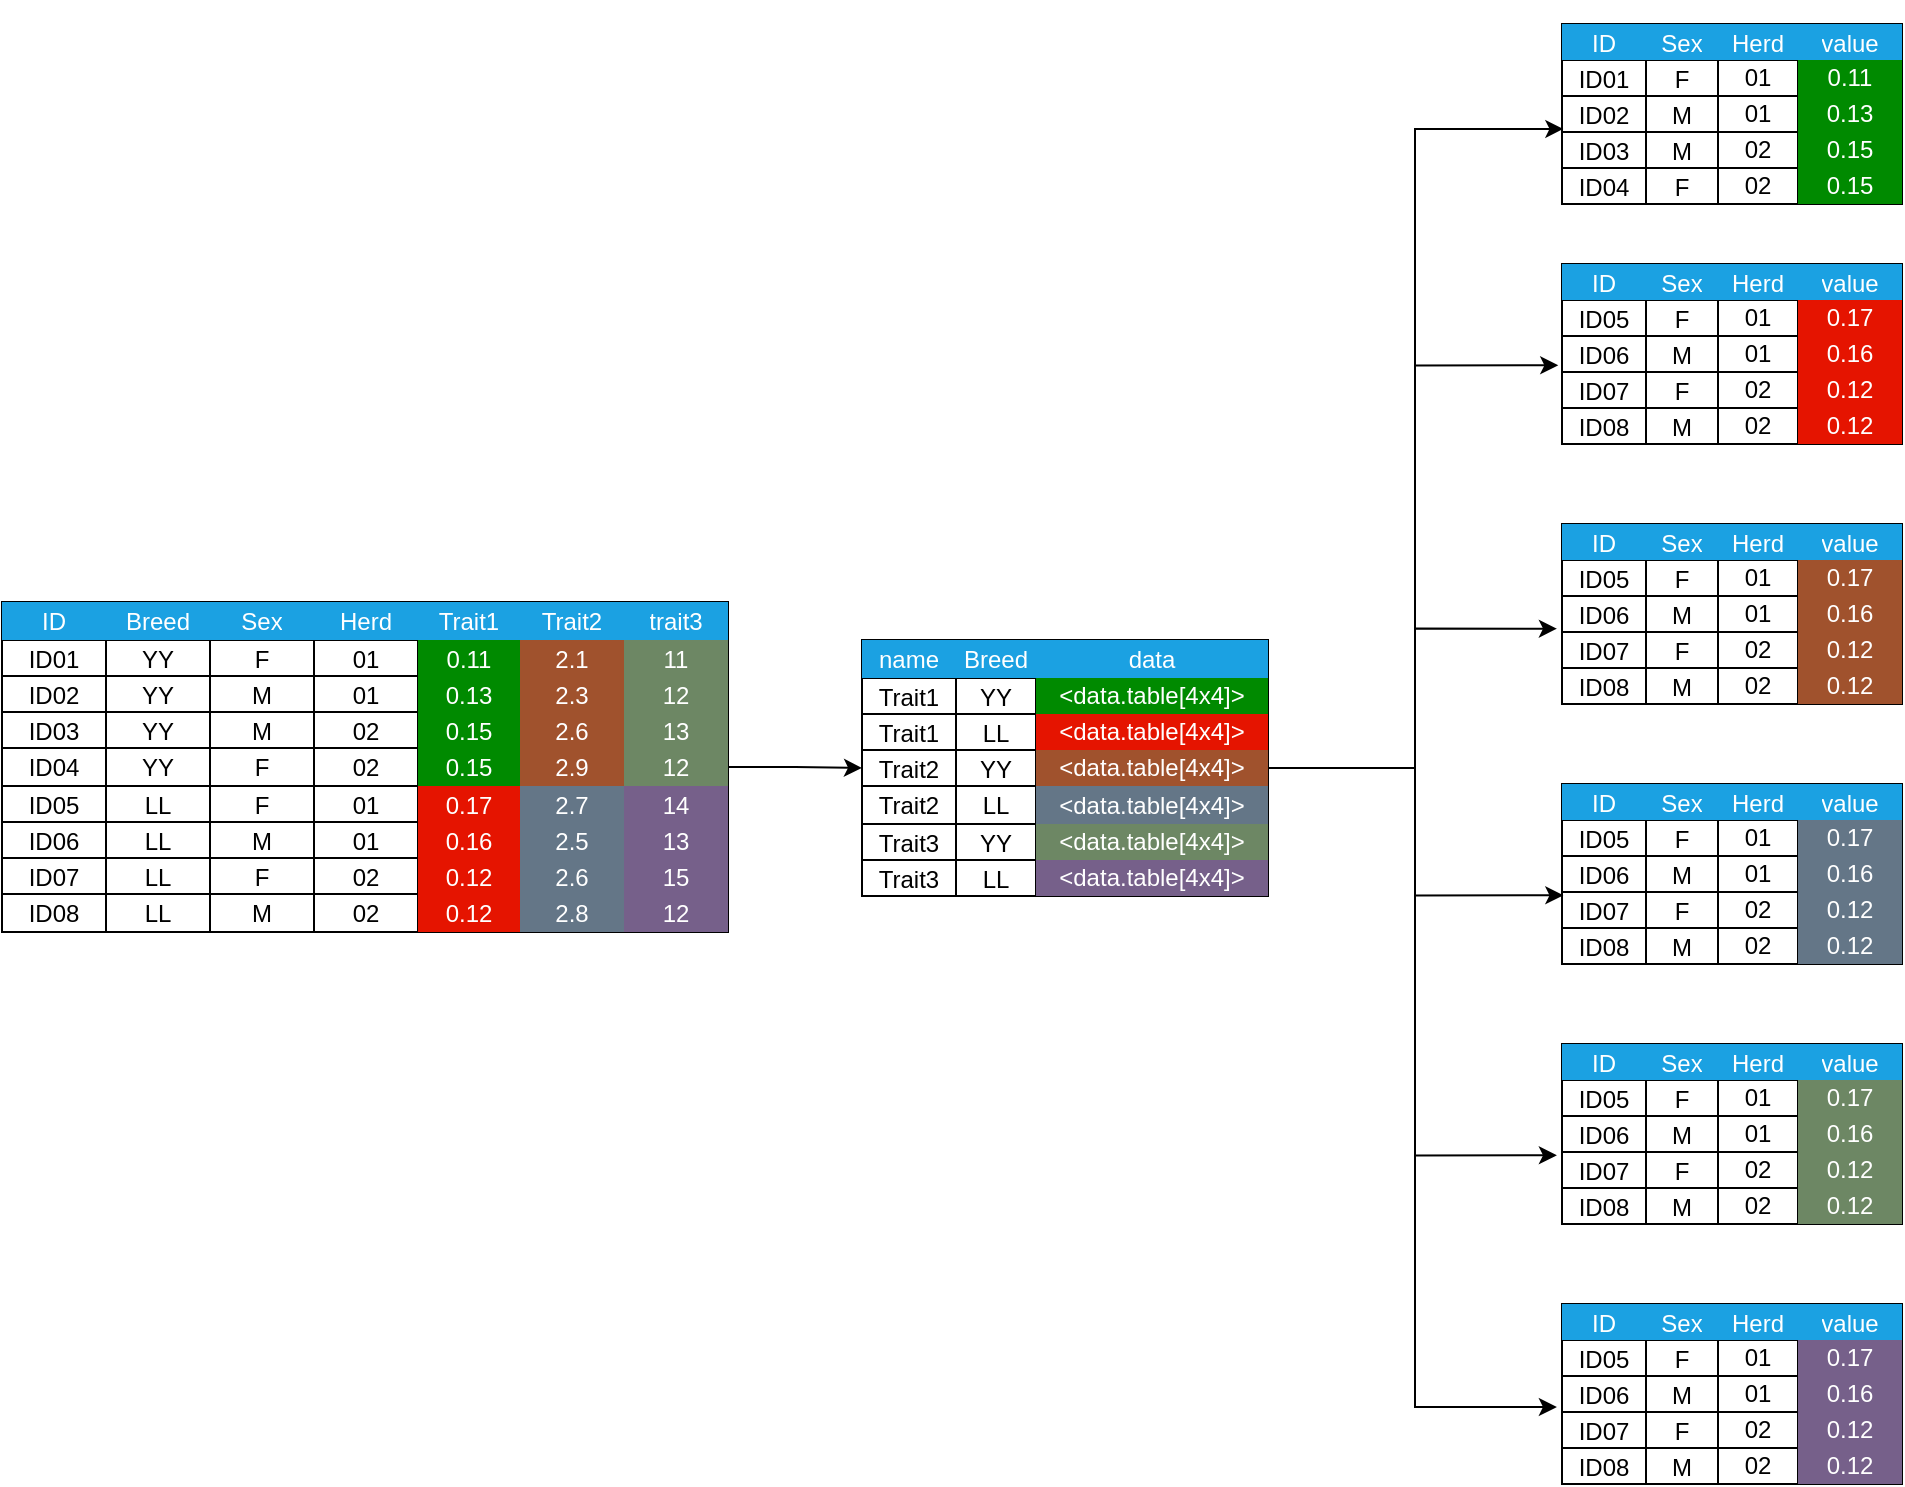 <mxfile version="25.0.3">
  <diagram name="第 1 页" id="0kRJWlJSGMMXMlRP_oRP">
    <mxGraphModel dx="1316" dy="811" grid="1" gridSize="10" guides="1" tooltips="1" connect="1" arrows="1" fold="1" page="1" pageScale="1" pageWidth="1169" pageHeight="827" math="0" shadow="0">
      <root>
        <mxCell id="0" />
        <mxCell id="1" parent="0" />
        <mxCell id="knSb41136RzFsdX5-0hG-1" value="" style="group" vertex="1" connectable="0" parent="1">
          <mxGeometry x="20" y="30" width="950" height="730" as="geometry" />
        </mxCell>
        <mxCell id="knSb41136RzFsdX5-0hG-2" value="" style="shape=table;startSize=0;container=1;collapsible=0;childLayout=tableLayout;rounded=0;shadow=0;gradientColor=none;swimlaneFillColor=none;verticalAlign=middle;align=center;" vertex="1" parent="knSb41136RzFsdX5-0hG-1">
          <mxGeometry y="301" width="363" height="165" as="geometry" />
        </mxCell>
        <mxCell id="knSb41136RzFsdX5-0hG-3" value="" style="shape=tableRow;horizontal=0;startSize=0;swimlaneHead=0;swimlaneBody=0;strokeColor=inherit;top=0;left=0;bottom=0;right=0;collapsible=0;dropTarget=0;fillColor=none;points=[[0,0.5],[1,0.5]];portConstraint=eastwest;verticalAlign=middle;align=center;labelBackgroundColor=#616161;textShadow=0;" vertex="1" parent="knSb41136RzFsdX5-0hG-2">
          <mxGeometry width="363" height="19" as="geometry" />
        </mxCell>
        <mxCell id="knSb41136RzFsdX5-0hG-4" value="ID" style="shape=partialRectangle;html=1;whiteSpace=wrap;connectable=0;strokeColor=#006EAF;overflow=hidden;fillColor=#1ba1e2;top=0;left=0;bottom=0;right=0;pointerEvents=1;verticalAlign=middle;align=center;fontColor=#ffffff;" vertex="1" parent="knSb41136RzFsdX5-0hG-3">
          <mxGeometry width="52" height="19" as="geometry">
            <mxRectangle width="52" height="19" as="alternateBounds" />
          </mxGeometry>
        </mxCell>
        <mxCell id="knSb41136RzFsdX5-0hG-5" value="Breed" style="shape=partialRectangle;html=1;whiteSpace=wrap;connectable=0;strokeColor=#006EAF;overflow=hidden;fillColor=#1ba1e2;top=0;left=0;bottom=0;right=0;pointerEvents=1;verticalAlign=middle;align=center;fontColor=#ffffff;" vertex="1" parent="knSb41136RzFsdX5-0hG-3">
          <mxGeometry x="52" width="52" height="19" as="geometry">
            <mxRectangle width="52" height="19" as="alternateBounds" />
          </mxGeometry>
        </mxCell>
        <mxCell id="knSb41136RzFsdX5-0hG-6" value="Sex" style="shape=partialRectangle;html=1;whiteSpace=wrap;connectable=0;strokeColor=#006EAF;overflow=hidden;fillColor=#1ba1e2;top=0;left=0;bottom=0;right=0;pointerEvents=1;verticalAlign=middle;align=center;fontColor=#ffffff;" vertex="1" parent="knSb41136RzFsdX5-0hG-3">
          <mxGeometry x="104" width="52" height="19" as="geometry">
            <mxRectangle width="52" height="19" as="alternateBounds" />
          </mxGeometry>
        </mxCell>
        <mxCell id="knSb41136RzFsdX5-0hG-7" value="Herd" style="shape=partialRectangle;html=1;whiteSpace=wrap;connectable=0;strokeColor=#006EAF;overflow=hidden;fillColor=#1ba1e2;top=0;left=0;bottom=0;right=0;pointerEvents=1;verticalAlign=middle;align=center;fontColor=#ffffff;" vertex="1" parent="knSb41136RzFsdX5-0hG-3">
          <mxGeometry x="156" width="52" height="19" as="geometry">
            <mxRectangle width="52" height="19" as="alternateBounds" />
          </mxGeometry>
        </mxCell>
        <mxCell id="knSb41136RzFsdX5-0hG-8" value="Trait1" style="shape=partialRectangle;html=1;whiteSpace=wrap;connectable=0;strokeColor=#006EAF;overflow=hidden;fillColor=#1ba1e2;top=0;left=0;bottom=0;right=0;pointerEvents=1;verticalAlign=middle;align=center;fontColor=#ffffff;" vertex="1" parent="knSb41136RzFsdX5-0hG-3">
          <mxGeometry x="208" width="51" height="19" as="geometry">
            <mxRectangle width="51" height="19" as="alternateBounds" />
          </mxGeometry>
        </mxCell>
        <mxCell id="knSb41136RzFsdX5-0hG-9" value="Trait2" style="shape=partialRectangle;html=1;whiteSpace=wrap;connectable=0;strokeColor=#006EAF;overflow=hidden;fillColor=#1ba1e2;top=0;left=0;bottom=0;right=0;pointerEvents=1;verticalAlign=middle;align=center;fontColor=#ffffff;" vertex="1" parent="knSb41136RzFsdX5-0hG-3">
          <mxGeometry x="259" width="52" height="19" as="geometry">
            <mxRectangle width="52" height="19" as="alternateBounds" />
          </mxGeometry>
        </mxCell>
        <mxCell id="knSb41136RzFsdX5-0hG-10" value="trait3" style="shape=partialRectangle;html=1;whiteSpace=wrap;connectable=0;strokeColor=#006EAF;overflow=hidden;fillColor=#1ba1e2;top=0;left=0;bottom=0;right=0;pointerEvents=1;verticalAlign=middle;align=center;fontColor=#ffffff;" vertex="1" parent="knSb41136RzFsdX5-0hG-3">
          <mxGeometry x="311" width="52" height="19" as="geometry">
            <mxRectangle width="52" height="19" as="alternateBounds" />
          </mxGeometry>
        </mxCell>
        <mxCell id="knSb41136RzFsdX5-0hG-11" value="" style="shape=tableRow;horizontal=0;startSize=0;swimlaneHead=0;swimlaneBody=0;strokeColor=inherit;top=0;left=0;bottom=0;right=0;collapsible=0;dropTarget=0;fillColor=none;points=[[0,0.5],[1,0.5]];portConstraint=eastwest;verticalAlign=middle;align=center;" vertex="1" parent="knSb41136RzFsdX5-0hG-2">
          <mxGeometry y="19" width="363" height="18" as="geometry" />
        </mxCell>
        <mxCell id="knSb41136RzFsdX5-0hG-12" value="ID01" style="shape=partialRectangle;html=1;whiteSpace=wrap;connectable=0;strokeColor=inherit;overflow=hidden;fillColor=none;top=0;left=0;bottom=0;right=0;pointerEvents=1;verticalAlign=middle;align=center;" vertex="1" parent="knSb41136RzFsdX5-0hG-11">
          <mxGeometry width="52" height="18" as="geometry">
            <mxRectangle width="52" height="18" as="alternateBounds" />
          </mxGeometry>
        </mxCell>
        <mxCell id="knSb41136RzFsdX5-0hG-13" value="YY" style="shape=partialRectangle;html=1;whiteSpace=wrap;connectable=0;strokeColor=inherit;overflow=hidden;fillColor=none;top=0;left=0;bottom=0;right=0;pointerEvents=1;verticalAlign=middle;align=center;" vertex="1" parent="knSb41136RzFsdX5-0hG-11">
          <mxGeometry x="52" width="52" height="18" as="geometry">
            <mxRectangle width="52" height="18" as="alternateBounds" />
          </mxGeometry>
        </mxCell>
        <mxCell id="knSb41136RzFsdX5-0hG-14" value="F" style="shape=partialRectangle;html=1;whiteSpace=wrap;connectable=0;strokeColor=inherit;overflow=hidden;fillColor=none;top=0;left=0;bottom=0;right=0;pointerEvents=1;verticalAlign=middle;align=center;" vertex="1" parent="knSb41136RzFsdX5-0hG-11">
          <mxGeometry x="104" width="52" height="18" as="geometry">
            <mxRectangle width="52" height="18" as="alternateBounds" />
          </mxGeometry>
        </mxCell>
        <mxCell id="knSb41136RzFsdX5-0hG-15" value="01" style="shape=partialRectangle;html=1;whiteSpace=wrap;connectable=0;strokeColor=inherit;overflow=hidden;fillColor=none;top=0;left=0;bottom=0;right=0;pointerEvents=1;verticalAlign=middle;align=center;" vertex="1" parent="knSb41136RzFsdX5-0hG-11">
          <mxGeometry x="156" width="52" height="18" as="geometry">
            <mxRectangle width="52" height="18" as="alternateBounds" />
          </mxGeometry>
        </mxCell>
        <mxCell id="knSb41136RzFsdX5-0hG-16" value="0.11" style="shape=partialRectangle;html=1;whiteSpace=wrap;connectable=0;strokeColor=#005700;overflow=hidden;fillColor=#008a00;top=0;left=0;bottom=0;right=0;pointerEvents=1;verticalAlign=middle;align=center;fontColor=#ffffff;" vertex="1" parent="knSb41136RzFsdX5-0hG-11">
          <mxGeometry x="208" width="51" height="18" as="geometry">
            <mxRectangle width="51" height="18" as="alternateBounds" />
          </mxGeometry>
        </mxCell>
        <mxCell id="knSb41136RzFsdX5-0hG-17" value="2.1" style="shape=partialRectangle;html=1;whiteSpace=wrap;connectable=0;strokeColor=#6D1F00;overflow=hidden;fillColor=#a0522d;top=0;left=0;bottom=0;right=0;pointerEvents=1;verticalAlign=middle;align=center;fontColor=#ffffff;" vertex="1" parent="knSb41136RzFsdX5-0hG-11">
          <mxGeometry x="259" width="52" height="18" as="geometry">
            <mxRectangle width="52" height="18" as="alternateBounds" />
          </mxGeometry>
        </mxCell>
        <mxCell id="knSb41136RzFsdX5-0hG-18" value="11" style="shape=partialRectangle;html=1;whiteSpace=wrap;connectable=0;strokeColor=#3A5431;overflow=hidden;fillColor=#6d8764;top=0;left=0;bottom=0;right=0;pointerEvents=1;verticalAlign=middle;align=center;fontColor=#ffffff;" vertex="1" parent="knSb41136RzFsdX5-0hG-11">
          <mxGeometry x="311" width="52" height="18" as="geometry">
            <mxRectangle width="52" height="18" as="alternateBounds" />
          </mxGeometry>
        </mxCell>
        <mxCell id="knSb41136RzFsdX5-0hG-19" value="" style="shape=tableRow;horizontal=0;startSize=0;swimlaneHead=0;swimlaneBody=0;strokeColor=inherit;top=0;left=0;bottom=0;right=0;collapsible=0;dropTarget=0;fillColor=none;points=[[0,0.5],[1,0.5]];portConstraint=eastwest;verticalAlign=middle;align=center;" vertex="1" parent="knSb41136RzFsdX5-0hG-2">
          <mxGeometry y="37" width="363" height="18" as="geometry" />
        </mxCell>
        <mxCell id="knSb41136RzFsdX5-0hG-20" value="ID02" style="shape=partialRectangle;html=1;whiteSpace=wrap;connectable=0;strokeColor=inherit;overflow=hidden;fillColor=none;top=0;left=0;bottom=0;right=0;pointerEvents=1;verticalAlign=middle;align=center;" vertex="1" parent="knSb41136RzFsdX5-0hG-19">
          <mxGeometry width="52" height="18" as="geometry">
            <mxRectangle width="52" height="18" as="alternateBounds" />
          </mxGeometry>
        </mxCell>
        <mxCell id="knSb41136RzFsdX5-0hG-21" value="YY" style="shape=partialRectangle;html=1;whiteSpace=wrap;connectable=0;strokeColor=inherit;overflow=hidden;fillColor=none;top=0;left=0;bottom=0;right=0;pointerEvents=1;verticalAlign=middle;align=center;" vertex="1" parent="knSb41136RzFsdX5-0hG-19">
          <mxGeometry x="52" width="52" height="18" as="geometry">
            <mxRectangle width="52" height="18" as="alternateBounds" />
          </mxGeometry>
        </mxCell>
        <mxCell id="knSb41136RzFsdX5-0hG-22" value="M" style="shape=partialRectangle;html=1;whiteSpace=wrap;connectable=0;strokeColor=inherit;overflow=hidden;fillColor=none;top=0;left=0;bottom=0;right=0;pointerEvents=1;verticalAlign=middle;align=center;" vertex="1" parent="knSb41136RzFsdX5-0hG-19">
          <mxGeometry x="104" width="52" height="18" as="geometry">
            <mxRectangle width="52" height="18" as="alternateBounds" />
          </mxGeometry>
        </mxCell>
        <mxCell id="knSb41136RzFsdX5-0hG-23" value="01" style="shape=partialRectangle;html=1;whiteSpace=wrap;connectable=0;strokeColor=inherit;overflow=hidden;fillColor=none;top=0;left=0;bottom=0;right=0;pointerEvents=1;verticalAlign=middle;align=center;" vertex="1" parent="knSb41136RzFsdX5-0hG-19">
          <mxGeometry x="156" width="52" height="18" as="geometry">
            <mxRectangle width="52" height="18" as="alternateBounds" />
          </mxGeometry>
        </mxCell>
        <mxCell id="knSb41136RzFsdX5-0hG-24" value="0.13" style="shape=partialRectangle;html=1;whiteSpace=wrap;connectable=0;strokeColor=#005700;overflow=hidden;fillColor=#008a00;top=0;left=0;bottom=0;right=0;pointerEvents=1;verticalAlign=middle;align=center;fontColor=#ffffff;" vertex="1" parent="knSb41136RzFsdX5-0hG-19">
          <mxGeometry x="208" width="51" height="18" as="geometry">
            <mxRectangle width="51" height="18" as="alternateBounds" />
          </mxGeometry>
        </mxCell>
        <mxCell id="knSb41136RzFsdX5-0hG-25" value="2.3" style="shape=partialRectangle;html=1;whiteSpace=wrap;connectable=0;strokeColor=#6D1F00;overflow=hidden;fillColor=#a0522d;top=0;left=0;bottom=0;right=0;pointerEvents=1;verticalAlign=middle;align=center;fontColor=#ffffff;" vertex="1" parent="knSb41136RzFsdX5-0hG-19">
          <mxGeometry x="259" width="52" height="18" as="geometry">
            <mxRectangle width="52" height="18" as="alternateBounds" />
          </mxGeometry>
        </mxCell>
        <mxCell id="knSb41136RzFsdX5-0hG-26" value="12" style="shape=partialRectangle;html=1;whiteSpace=wrap;connectable=0;strokeColor=#3A5431;overflow=hidden;fillColor=#6d8764;top=0;left=0;bottom=0;right=0;pointerEvents=1;verticalAlign=middle;align=center;fontColor=#ffffff;" vertex="1" parent="knSb41136RzFsdX5-0hG-19">
          <mxGeometry x="311" width="52" height="18" as="geometry">
            <mxRectangle width="52" height="18" as="alternateBounds" />
          </mxGeometry>
        </mxCell>
        <mxCell id="knSb41136RzFsdX5-0hG-27" value="" style="shape=tableRow;horizontal=0;startSize=0;swimlaneHead=0;swimlaneBody=0;strokeColor=inherit;top=0;left=0;bottom=0;right=0;collapsible=0;dropTarget=0;fillColor=none;points=[[0,0.5],[1,0.5]];portConstraint=eastwest;verticalAlign=middle;align=center;" vertex="1" parent="knSb41136RzFsdX5-0hG-2">
          <mxGeometry y="55" width="363" height="18" as="geometry" />
        </mxCell>
        <mxCell id="knSb41136RzFsdX5-0hG-28" value="ID03" style="shape=partialRectangle;html=1;whiteSpace=wrap;connectable=0;strokeColor=inherit;overflow=hidden;fillColor=none;top=0;left=0;bottom=0;right=0;pointerEvents=1;verticalAlign=middle;align=center;" vertex="1" parent="knSb41136RzFsdX5-0hG-27">
          <mxGeometry width="52" height="18" as="geometry">
            <mxRectangle width="52" height="18" as="alternateBounds" />
          </mxGeometry>
        </mxCell>
        <mxCell id="knSb41136RzFsdX5-0hG-29" value="YY" style="shape=partialRectangle;html=1;whiteSpace=wrap;connectable=0;strokeColor=inherit;overflow=hidden;fillColor=none;top=0;left=0;bottom=0;right=0;pointerEvents=1;verticalAlign=middle;align=center;" vertex="1" parent="knSb41136RzFsdX5-0hG-27">
          <mxGeometry x="52" width="52" height="18" as="geometry">
            <mxRectangle width="52" height="18" as="alternateBounds" />
          </mxGeometry>
        </mxCell>
        <mxCell id="knSb41136RzFsdX5-0hG-30" value="M" style="shape=partialRectangle;html=1;whiteSpace=wrap;connectable=0;strokeColor=inherit;overflow=hidden;fillColor=none;top=0;left=0;bottom=0;right=0;pointerEvents=1;verticalAlign=middle;align=center;" vertex="1" parent="knSb41136RzFsdX5-0hG-27">
          <mxGeometry x="104" width="52" height="18" as="geometry">
            <mxRectangle width="52" height="18" as="alternateBounds" />
          </mxGeometry>
        </mxCell>
        <mxCell id="knSb41136RzFsdX5-0hG-31" value="02" style="shape=partialRectangle;html=1;whiteSpace=wrap;connectable=0;strokeColor=inherit;overflow=hidden;fillColor=none;top=0;left=0;bottom=0;right=0;pointerEvents=1;verticalAlign=middle;align=center;" vertex="1" parent="knSb41136RzFsdX5-0hG-27">
          <mxGeometry x="156" width="52" height="18" as="geometry">
            <mxRectangle width="52" height="18" as="alternateBounds" />
          </mxGeometry>
        </mxCell>
        <mxCell id="knSb41136RzFsdX5-0hG-32" value="0.15" style="shape=partialRectangle;html=1;whiteSpace=wrap;connectable=0;strokeColor=#005700;overflow=hidden;fillColor=#008a00;top=0;left=0;bottom=0;right=0;pointerEvents=1;verticalAlign=middle;align=center;fontColor=#ffffff;" vertex="1" parent="knSb41136RzFsdX5-0hG-27">
          <mxGeometry x="208" width="51" height="18" as="geometry">
            <mxRectangle width="51" height="18" as="alternateBounds" />
          </mxGeometry>
        </mxCell>
        <mxCell id="knSb41136RzFsdX5-0hG-33" value="2.6" style="shape=partialRectangle;html=1;whiteSpace=wrap;connectable=0;strokeColor=#6D1F00;overflow=hidden;fillColor=#a0522d;top=0;left=0;bottom=0;right=0;pointerEvents=1;verticalAlign=middle;align=center;fontColor=#ffffff;" vertex="1" parent="knSb41136RzFsdX5-0hG-27">
          <mxGeometry x="259" width="52" height="18" as="geometry">
            <mxRectangle width="52" height="18" as="alternateBounds" />
          </mxGeometry>
        </mxCell>
        <mxCell id="knSb41136RzFsdX5-0hG-34" value="13" style="shape=partialRectangle;html=1;whiteSpace=wrap;connectable=0;strokeColor=#3A5431;overflow=hidden;fillColor=#6d8764;top=0;left=0;bottom=0;right=0;pointerEvents=1;verticalAlign=middle;align=center;fontColor=#ffffff;" vertex="1" parent="knSb41136RzFsdX5-0hG-27">
          <mxGeometry x="311" width="52" height="18" as="geometry">
            <mxRectangle width="52" height="18" as="alternateBounds" />
          </mxGeometry>
        </mxCell>
        <mxCell id="knSb41136RzFsdX5-0hG-35" value="" style="shape=tableRow;horizontal=0;startSize=0;swimlaneHead=0;swimlaneBody=0;strokeColor=inherit;top=0;left=0;bottom=0;right=0;collapsible=0;dropTarget=0;fillColor=none;points=[[0,0.5],[1,0.5]];portConstraint=eastwest;verticalAlign=middle;align=center;" vertex="1" parent="knSb41136RzFsdX5-0hG-2">
          <mxGeometry y="73" width="363" height="19" as="geometry" />
        </mxCell>
        <mxCell id="knSb41136RzFsdX5-0hG-36" value="ID04" style="shape=partialRectangle;html=1;whiteSpace=wrap;connectable=0;strokeColor=inherit;overflow=hidden;fillColor=none;top=0;left=0;bottom=0;right=0;pointerEvents=1;verticalAlign=middle;align=center;" vertex="1" parent="knSb41136RzFsdX5-0hG-35">
          <mxGeometry width="52" height="19" as="geometry">
            <mxRectangle width="52" height="19" as="alternateBounds" />
          </mxGeometry>
        </mxCell>
        <mxCell id="knSb41136RzFsdX5-0hG-37" value="YY" style="shape=partialRectangle;html=1;whiteSpace=wrap;connectable=0;strokeColor=inherit;overflow=hidden;fillColor=none;top=0;left=0;bottom=0;right=0;pointerEvents=1;verticalAlign=middle;align=center;" vertex="1" parent="knSb41136RzFsdX5-0hG-35">
          <mxGeometry x="52" width="52" height="19" as="geometry">
            <mxRectangle width="52" height="19" as="alternateBounds" />
          </mxGeometry>
        </mxCell>
        <mxCell id="knSb41136RzFsdX5-0hG-38" value="F" style="shape=partialRectangle;html=1;whiteSpace=wrap;connectable=0;strokeColor=inherit;overflow=hidden;fillColor=none;top=0;left=0;bottom=0;right=0;pointerEvents=1;verticalAlign=middle;align=center;" vertex="1" parent="knSb41136RzFsdX5-0hG-35">
          <mxGeometry x="104" width="52" height="19" as="geometry">
            <mxRectangle width="52" height="19" as="alternateBounds" />
          </mxGeometry>
        </mxCell>
        <mxCell id="knSb41136RzFsdX5-0hG-39" value="02" style="shape=partialRectangle;html=1;whiteSpace=wrap;connectable=0;strokeColor=inherit;overflow=hidden;fillColor=none;top=0;left=0;bottom=0;right=0;pointerEvents=1;verticalAlign=middle;align=center;" vertex="1" parent="knSb41136RzFsdX5-0hG-35">
          <mxGeometry x="156" width="52" height="19" as="geometry">
            <mxRectangle width="52" height="19" as="alternateBounds" />
          </mxGeometry>
        </mxCell>
        <mxCell id="knSb41136RzFsdX5-0hG-40" value="0.15" style="shape=partialRectangle;html=1;whiteSpace=wrap;connectable=0;strokeColor=#005700;overflow=hidden;fillColor=#008a00;top=0;left=0;bottom=0;right=0;pointerEvents=1;verticalAlign=middle;align=center;fontColor=#ffffff;" vertex="1" parent="knSb41136RzFsdX5-0hG-35">
          <mxGeometry x="208" width="51" height="19" as="geometry">
            <mxRectangle width="51" height="19" as="alternateBounds" />
          </mxGeometry>
        </mxCell>
        <mxCell id="knSb41136RzFsdX5-0hG-41" value="2.9" style="shape=partialRectangle;html=1;whiteSpace=wrap;connectable=0;strokeColor=#6D1F00;overflow=hidden;fillColor=#a0522d;top=0;left=0;bottom=0;right=0;pointerEvents=1;verticalAlign=middle;align=center;fontColor=#ffffff;" vertex="1" parent="knSb41136RzFsdX5-0hG-35">
          <mxGeometry x="259" width="52" height="19" as="geometry">
            <mxRectangle width="52" height="19" as="alternateBounds" />
          </mxGeometry>
        </mxCell>
        <mxCell id="knSb41136RzFsdX5-0hG-42" value="12" style="shape=partialRectangle;html=1;whiteSpace=wrap;connectable=0;strokeColor=#3A5431;overflow=hidden;fillColor=#6d8764;top=0;left=0;bottom=0;right=0;pointerEvents=1;verticalAlign=middle;align=center;fontColor=#ffffff;" vertex="1" parent="knSb41136RzFsdX5-0hG-35">
          <mxGeometry x="311" width="52" height="19" as="geometry">
            <mxRectangle width="52" height="19" as="alternateBounds" />
          </mxGeometry>
        </mxCell>
        <mxCell id="knSb41136RzFsdX5-0hG-43" value="" style="shape=tableRow;horizontal=0;startSize=0;swimlaneHead=0;swimlaneBody=0;strokeColor=inherit;top=0;left=0;bottom=0;right=0;collapsible=0;dropTarget=0;fillColor=none;points=[[0,0.5],[1,0.5]];portConstraint=eastwest;verticalAlign=middle;align=center;" vertex="1" parent="knSb41136RzFsdX5-0hG-2">
          <mxGeometry y="92" width="363" height="18" as="geometry" />
        </mxCell>
        <mxCell id="knSb41136RzFsdX5-0hG-44" value="ID05" style="shape=partialRectangle;html=1;whiteSpace=wrap;connectable=0;strokeColor=inherit;overflow=hidden;fillColor=none;top=0;left=0;bottom=0;right=0;pointerEvents=1;verticalAlign=middle;align=center;" vertex="1" parent="knSb41136RzFsdX5-0hG-43">
          <mxGeometry width="52" height="18" as="geometry">
            <mxRectangle width="52" height="18" as="alternateBounds" />
          </mxGeometry>
        </mxCell>
        <mxCell id="knSb41136RzFsdX5-0hG-45" value="LL" style="shape=partialRectangle;html=1;whiteSpace=wrap;connectable=0;strokeColor=inherit;overflow=hidden;fillColor=none;top=0;left=0;bottom=0;right=0;pointerEvents=1;verticalAlign=middle;align=center;" vertex="1" parent="knSb41136RzFsdX5-0hG-43">
          <mxGeometry x="52" width="52" height="18" as="geometry">
            <mxRectangle width="52" height="18" as="alternateBounds" />
          </mxGeometry>
        </mxCell>
        <mxCell id="knSb41136RzFsdX5-0hG-46" value="F" style="shape=partialRectangle;html=1;whiteSpace=wrap;connectable=0;strokeColor=inherit;overflow=hidden;fillColor=none;top=0;left=0;bottom=0;right=0;pointerEvents=1;verticalAlign=middle;align=center;" vertex="1" parent="knSb41136RzFsdX5-0hG-43">
          <mxGeometry x="104" width="52" height="18" as="geometry">
            <mxRectangle width="52" height="18" as="alternateBounds" />
          </mxGeometry>
        </mxCell>
        <mxCell id="knSb41136RzFsdX5-0hG-47" value="01" style="shape=partialRectangle;html=1;whiteSpace=wrap;connectable=0;strokeColor=inherit;overflow=hidden;fillColor=none;top=0;left=0;bottom=0;right=0;pointerEvents=1;verticalAlign=middle;align=center;" vertex="1" parent="knSb41136RzFsdX5-0hG-43">
          <mxGeometry x="156" width="52" height="18" as="geometry">
            <mxRectangle width="52" height="18" as="alternateBounds" />
          </mxGeometry>
        </mxCell>
        <mxCell id="knSb41136RzFsdX5-0hG-48" value="0.17" style="shape=partialRectangle;html=1;whiteSpace=wrap;connectable=0;strokeColor=#B20000;overflow=hidden;fillColor=#e51400;top=0;left=0;bottom=0;right=0;pointerEvents=1;verticalAlign=middle;align=center;fontColor=#ffffff;" vertex="1" parent="knSb41136RzFsdX5-0hG-43">
          <mxGeometry x="208" width="51" height="18" as="geometry">
            <mxRectangle width="51" height="18" as="alternateBounds" />
          </mxGeometry>
        </mxCell>
        <mxCell id="knSb41136RzFsdX5-0hG-49" value="2.7" style="shape=partialRectangle;html=1;whiteSpace=wrap;connectable=0;strokeColor=#314354;overflow=hidden;fillColor=#647687;top=0;left=0;bottom=0;right=0;pointerEvents=1;verticalAlign=middle;align=center;fontColor=#ffffff;" vertex="1" parent="knSb41136RzFsdX5-0hG-43">
          <mxGeometry x="259" width="52" height="18" as="geometry">
            <mxRectangle width="52" height="18" as="alternateBounds" />
          </mxGeometry>
        </mxCell>
        <mxCell id="knSb41136RzFsdX5-0hG-50" value="14" style="shape=partialRectangle;html=1;whiteSpace=wrap;connectable=0;strokeColor=#432D57;overflow=hidden;fillColor=#76608a;top=0;left=0;bottom=0;right=0;pointerEvents=1;verticalAlign=middle;align=center;fontColor=#ffffff;" vertex="1" parent="knSb41136RzFsdX5-0hG-43">
          <mxGeometry x="311" width="52" height="18" as="geometry">
            <mxRectangle width="52" height="18" as="alternateBounds" />
          </mxGeometry>
        </mxCell>
        <mxCell id="knSb41136RzFsdX5-0hG-51" value="" style="shape=tableRow;horizontal=0;startSize=0;swimlaneHead=0;swimlaneBody=0;strokeColor=inherit;top=0;left=0;bottom=0;right=0;collapsible=0;dropTarget=0;fillColor=none;points=[[0,0.5],[1,0.5]];portConstraint=eastwest;verticalAlign=middle;align=center;" vertex="1" parent="knSb41136RzFsdX5-0hG-2">
          <mxGeometry y="110" width="363" height="18" as="geometry" />
        </mxCell>
        <mxCell id="knSb41136RzFsdX5-0hG-52" value="ID06" style="shape=partialRectangle;html=1;whiteSpace=wrap;connectable=0;strokeColor=inherit;overflow=hidden;fillColor=none;top=0;left=0;bottom=0;right=0;pointerEvents=1;verticalAlign=middle;align=center;" vertex="1" parent="knSb41136RzFsdX5-0hG-51">
          <mxGeometry width="52" height="18" as="geometry">
            <mxRectangle width="52" height="18" as="alternateBounds" />
          </mxGeometry>
        </mxCell>
        <mxCell id="knSb41136RzFsdX5-0hG-53" value="LL" style="shape=partialRectangle;html=1;whiteSpace=wrap;connectable=0;strokeColor=inherit;overflow=hidden;fillColor=none;top=0;left=0;bottom=0;right=0;pointerEvents=1;verticalAlign=middle;align=center;" vertex="1" parent="knSb41136RzFsdX5-0hG-51">
          <mxGeometry x="52" width="52" height="18" as="geometry">
            <mxRectangle width="52" height="18" as="alternateBounds" />
          </mxGeometry>
        </mxCell>
        <mxCell id="knSb41136RzFsdX5-0hG-54" value="M" style="shape=partialRectangle;html=1;whiteSpace=wrap;connectable=0;strokeColor=inherit;overflow=hidden;fillColor=none;top=0;left=0;bottom=0;right=0;pointerEvents=1;verticalAlign=middle;align=center;" vertex="1" parent="knSb41136RzFsdX5-0hG-51">
          <mxGeometry x="104" width="52" height="18" as="geometry">
            <mxRectangle width="52" height="18" as="alternateBounds" />
          </mxGeometry>
        </mxCell>
        <mxCell id="knSb41136RzFsdX5-0hG-55" value="01" style="shape=partialRectangle;html=1;whiteSpace=wrap;connectable=0;strokeColor=inherit;overflow=hidden;fillColor=none;top=0;left=0;bottom=0;right=0;pointerEvents=1;verticalAlign=middle;align=center;" vertex="1" parent="knSb41136RzFsdX5-0hG-51">
          <mxGeometry x="156" width="52" height="18" as="geometry">
            <mxRectangle width="52" height="18" as="alternateBounds" />
          </mxGeometry>
        </mxCell>
        <mxCell id="knSb41136RzFsdX5-0hG-56" value="0.16" style="shape=partialRectangle;html=1;whiteSpace=wrap;connectable=0;strokeColor=#B20000;overflow=hidden;fillColor=#e51400;top=0;left=0;bottom=0;right=0;pointerEvents=1;verticalAlign=middle;align=center;fontColor=#ffffff;" vertex="1" parent="knSb41136RzFsdX5-0hG-51">
          <mxGeometry x="208" width="51" height="18" as="geometry">
            <mxRectangle width="51" height="18" as="alternateBounds" />
          </mxGeometry>
        </mxCell>
        <mxCell id="knSb41136RzFsdX5-0hG-57" value="2.5" style="shape=partialRectangle;html=1;whiteSpace=wrap;connectable=0;strokeColor=#314354;overflow=hidden;fillColor=#647687;top=0;left=0;bottom=0;right=0;pointerEvents=1;verticalAlign=middle;align=center;fontColor=#ffffff;" vertex="1" parent="knSb41136RzFsdX5-0hG-51">
          <mxGeometry x="259" width="52" height="18" as="geometry">
            <mxRectangle width="52" height="18" as="alternateBounds" />
          </mxGeometry>
        </mxCell>
        <mxCell id="knSb41136RzFsdX5-0hG-58" value="13" style="shape=partialRectangle;html=1;whiteSpace=wrap;connectable=0;strokeColor=#432D57;overflow=hidden;fillColor=#76608a;top=0;left=0;bottom=0;right=0;pointerEvents=1;verticalAlign=middle;align=center;fontColor=#ffffff;" vertex="1" parent="knSb41136RzFsdX5-0hG-51">
          <mxGeometry x="311" width="52" height="18" as="geometry">
            <mxRectangle width="52" height="18" as="alternateBounds" />
          </mxGeometry>
        </mxCell>
        <mxCell id="knSb41136RzFsdX5-0hG-59" value="" style="shape=tableRow;horizontal=0;startSize=0;swimlaneHead=0;swimlaneBody=0;strokeColor=inherit;top=0;left=0;bottom=0;right=0;collapsible=0;dropTarget=0;fillColor=none;points=[[0,0.5],[1,0.5]];portConstraint=eastwest;verticalAlign=middle;align=center;" vertex="1" parent="knSb41136RzFsdX5-0hG-2">
          <mxGeometry y="128" width="363" height="18" as="geometry" />
        </mxCell>
        <mxCell id="knSb41136RzFsdX5-0hG-60" value="ID07" style="shape=partialRectangle;html=1;whiteSpace=wrap;connectable=0;strokeColor=inherit;overflow=hidden;fillColor=none;top=0;left=0;bottom=0;right=0;pointerEvents=1;verticalAlign=middle;align=center;" vertex="1" parent="knSb41136RzFsdX5-0hG-59">
          <mxGeometry width="52" height="18" as="geometry">
            <mxRectangle width="52" height="18" as="alternateBounds" />
          </mxGeometry>
        </mxCell>
        <mxCell id="knSb41136RzFsdX5-0hG-61" value="LL" style="shape=partialRectangle;html=1;whiteSpace=wrap;connectable=0;strokeColor=inherit;overflow=hidden;fillColor=none;top=0;left=0;bottom=0;right=0;pointerEvents=1;verticalAlign=middle;align=center;" vertex="1" parent="knSb41136RzFsdX5-0hG-59">
          <mxGeometry x="52" width="52" height="18" as="geometry">
            <mxRectangle width="52" height="18" as="alternateBounds" />
          </mxGeometry>
        </mxCell>
        <mxCell id="knSb41136RzFsdX5-0hG-62" value="F" style="shape=partialRectangle;html=1;whiteSpace=wrap;connectable=0;strokeColor=inherit;overflow=hidden;fillColor=none;top=0;left=0;bottom=0;right=0;pointerEvents=1;verticalAlign=middle;align=center;" vertex="1" parent="knSb41136RzFsdX5-0hG-59">
          <mxGeometry x="104" width="52" height="18" as="geometry">
            <mxRectangle width="52" height="18" as="alternateBounds" />
          </mxGeometry>
        </mxCell>
        <mxCell id="knSb41136RzFsdX5-0hG-63" value="02" style="shape=partialRectangle;html=1;whiteSpace=wrap;connectable=0;strokeColor=inherit;overflow=hidden;fillColor=none;top=0;left=0;bottom=0;right=0;pointerEvents=1;verticalAlign=middle;align=center;" vertex="1" parent="knSb41136RzFsdX5-0hG-59">
          <mxGeometry x="156" width="52" height="18" as="geometry">
            <mxRectangle width="52" height="18" as="alternateBounds" />
          </mxGeometry>
        </mxCell>
        <mxCell id="knSb41136RzFsdX5-0hG-64" value="0.12" style="shape=partialRectangle;html=1;whiteSpace=wrap;connectable=0;strokeColor=#B20000;overflow=hidden;fillColor=#e51400;top=0;left=0;bottom=0;right=0;pointerEvents=1;verticalAlign=middle;align=center;fontColor=#ffffff;" vertex="1" parent="knSb41136RzFsdX5-0hG-59">
          <mxGeometry x="208" width="51" height="18" as="geometry">
            <mxRectangle width="51" height="18" as="alternateBounds" />
          </mxGeometry>
        </mxCell>
        <mxCell id="knSb41136RzFsdX5-0hG-65" value="2.6" style="shape=partialRectangle;html=1;whiteSpace=wrap;connectable=0;strokeColor=#314354;overflow=hidden;fillColor=#647687;top=0;left=0;bottom=0;right=0;pointerEvents=1;verticalAlign=middle;align=center;fontColor=#ffffff;" vertex="1" parent="knSb41136RzFsdX5-0hG-59">
          <mxGeometry x="259" width="52" height="18" as="geometry">
            <mxRectangle width="52" height="18" as="alternateBounds" />
          </mxGeometry>
        </mxCell>
        <mxCell id="knSb41136RzFsdX5-0hG-66" value="15" style="shape=partialRectangle;html=1;whiteSpace=wrap;connectable=0;strokeColor=#432D57;overflow=hidden;fillColor=#76608a;top=0;left=0;bottom=0;right=0;pointerEvents=1;verticalAlign=middle;align=center;fontColor=#ffffff;" vertex="1" parent="knSb41136RzFsdX5-0hG-59">
          <mxGeometry x="311" width="52" height="18" as="geometry">
            <mxRectangle width="52" height="18" as="alternateBounds" />
          </mxGeometry>
        </mxCell>
        <mxCell id="knSb41136RzFsdX5-0hG-67" style="shape=tableRow;horizontal=0;startSize=0;swimlaneHead=0;swimlaneBody=0;strokeColor=inherit;top=0;left=0;bottom=0;right=0;collapsible=0;dropTarget=0;fillColor=none;points=[[0,0.5],[1,0.5]];portConstraint=eastwest;verticalAlign=middle;align=center;" vertex="1" parent="knSb41136RzFsdX5-0hG-2">
          <mxGeometry y="146" width="363" height="19" as="geometry" />
        </mxCell>
        <mxCell id="knSb41136RzFsdX5-0hG-68" value="ID08" style="shape=partialRectangle;html=1;whiteSpace=wrap;connectable=0;strokeColor=inherit;overflow=hidden;fillColor=none;top=0;left=0;bottom=0;right=0;pointerEvents=1;verticalAlign=middle;align=center;" vertex="1" parent="knSb41136RzFsdX5-0hG-67">
          <mxGeometry width="52" height="19" as="geometry">
            <mxRectangle width="52" height="19" as="alternateBounds" />
          </mxGeometry>
        </mxCell>
        <mxCell id="knSb41136RzFsdX5-0hG-69" value="LL" style="shape=partialRectangle;html=1;whiteSpace=wrap;connectable=0;strokeColor=inherit;overflow=hidden;fillColor=none;top=0;left=0;bottom=0;right=0;pointerEvents=1;verticalAlign=middle;align=center;" vertex="1" parent="knSb41136RzFsdX5-0hG-67">
          <mxGeometry x="52" width="52" height="19" as="geometry">
            <mxRectangle width="52" height="19" as="alternateBounds" />
          </mxGeometry>
        </mxCell>
        <mxCell id="knSb41136RzFsdX5-0hG-70" value="M" style="shape=partialRectangle;html=1;whiteSpace=wrap;connectable=0;strokeColor=inherit;overflow=hidden;fillColor=none;top=0;left=0;bottom=0;right=0;pointerEvents=1;verticalAlign=middle;align=center;" vertex="1" parent="knSb41136RzFsdX5-0hG-67">
          <mxGeometry x="104" width="52" height="19" as="geometry">
            <mxRectangle width="52" height="19" as="alternateBounds" />
          </mxGeometry>
        </mxCell>
        <mxCell id="knSb41136RzFsdX5-0hG-71" value="02" style="shape=partialRectangle;html=1;whiteSpace=wrap;connectable=0;strokeColor=inherit;overflow=hidden;fillColor=none;top=0;left=0;bottom=0;right=0;pointerEvents=1;verticalAlign=middle;align=center;" vertex="1" parent="knSb41136RzFsdX5-0hG-67">
          <mxGeometry x="156" width="52" height="19" as="geometry">
            <mxRectangle width="52" height="19" as="alternateBounds" />
          </mxGeometry>
        </mxCell>
        <mxCell id="knSb41136RzFsdX5-0hG-72" value="0.12" style="shape=partialRectangle;html=1;whiteSpace=wrap;connectable=0;strokeColor=#B20000;overflow=hidden;fillColor=#e51400;top=0;left=0;bottom=0;right=0;pointerEvents=1;verticalAlign=middle;align=center;fontColor=#ffffff;" vertex="1" parent="knSb41136RzFsdX5-0hG-67">
          <mxGeometry x="208" width="51" height="19" as="geometry">
            <mxRectangle width="51" height="19" as="alternateBounds" />
          </mxGeometry>
        </mxCell>
        <mxCell id="knSb41136RzFsdX5-0hG-73" value="2.8" style="shape=partialRectangle;html=1;whiteSpace=wrap;connectable=0;strokeColor=#314354;overflow=hidden;fillColor=#647687;top=0;left=0;bottom=0;right=0;pointerEvents=1;verticalAlign=middle;align=center;fontColor=#ffffff;" vertex="1" parent="knSb41136RzFsdX5-0hG-67">
          <mxGeometry x="259" width="52" height="19" as="geometry">
            <mxRectangle width="52" height="19" as="alternateBounds" />
          </mxGeometry>
        </mxCell>
        <mxCell id="knSb41136RzFsdX5-0hG-74" value="12" style="shape=partialRectangle;html=1;whiteSpace=wrap;connectable=0;strokeColor=#432D57;overflow=hidden;fillColor=#76608a;top=0;left=0;bottom=0;right=0;pointerEvents=1;verticalAlign=middle;align=center;fontColor=#ffffff;" vertex="1" parent="knSb41136RzFsdX5-0hG-67">
          <mxGeometry x="311" width="52" height="19" as="geometry">
            <mxRectangle width="52" height="19" as="alternateBounds" />
          </mxGeometry>
        </mxCell>
        <mxCell id="knSb41136RzFsdX5-0hG-75" value="" style="shape=table;startSize=0;container=1;collapsible=0;childLayout=tableLayout;rounded=0;shadow=0;gradientColor=none;swimlaneFillColor=none;verticalAlign=middle;align=center;" vertex="1" parent="knSb41136RzFsdX5-0hG-1">
          <mxGeometry x="430" y="320" width="203" height="128" as="geometry" />
        </mxCell>
        <mxCell id="knSb41136RzFsdX5-0hG-76" value="" style="shape=tableRow;horizontal=0;startSize=0;swimlaneHead=0;swimlaneBody=0;strokeColor=inherit;top=0;left=0;bottom=0;right=0;collapsible=0;dropTarget=0;fillColor=none;points=[[0,0.5],[1,0.5]];portConstraint=eastwest;verticalAlign=middle;align=center;labelBackgroundColor=#616161;textShadow=0;" vertex="1" parent="knSb41136RzFsdX5-0hG-75">
          <mxGeometry width="203" height="19" as="geometry" />
        </mxCell>
        <mxCell id="knSb41136RzFsdX5-0hG-77" value="name" style="shape=partialRectangle;html=1;whiteSpace=wrap;connectable=0;strokeColor=#006EAF;overflow=hidden;fillColor=#1ba1e2;top=0;left=0;bottom=0;right=0;pointerEvents=1;verticalAlign=middle;align=center;fontColor=#ffffff;" vertex="1" parent="knSb41136RzFsdX5-0hG-76">
          <mxGeometry width="47" height="19" as="geometry">
            <mxRectangle width="47" height="19" as="alternateBounds" />
          </mxGeometry>
        </mxCell>
        <mxCell id="knSb41136RzFsdX5-0hG-78" value="Breed" style="shape=partialRectangle;html=1;whiteSpace=wrap;connectable=0;strokeColor=#006EAF;overflow=hidden;fillColor=#1ba1e2;top=0;left=0;bottom=0;right=0;pointerEvents=1;verticalAlign=middle;align=center;fontColor=#ffffff;" vertex="1" parent="knSb41136RzFsdX5-0hG-76">
          <mxGeometry x="47" width="40" height="19" as="geometry">
            <mxRectangle width="40" height="19" as="alternateBounds" />
          </mxGeometry>
        </mxCell>
        <mxCell id="knSb41136RzFsdX5-0hG-79" value="data" style="shape=partialRectangle;html=1;whiteSpace=wrap;connectable=0;strokeColor=#006EAF;overflow=hidden;fillColor=#1ba1e2;top=0;left=0;bottom=0;right=0;pointerEvents=1;verticalAlign=middle;align=center;fontColor=#ffffff;" vertex="1" parent="knSb41136RzFsdX5-0hG-76">
          <mxGeometry x="87" width="116" height="19" as="geometry">
            <mxRectangle width="116" height="19" as="alternateBounds" />
          </mxGeometry>
        </mxCell>
        <mxCell id="knSb41136RzFsdX5-0hG-80" value="" style="shape=tableRow;horizontal=0;startSize=0;swimlaneHead=0;swimlaneBody=0;strokeColor=inherit;top=0;left=0;bottom=0;right=0;collapsible=0;dropTarget=0;fillColor=none;points=[[0,0.5],[1,0.5]];portConstraint=eastwest;verticalAlign=middle;align=center;" vertex="1" parent="knSb41136RzFsdX5-0hG-75">
          <mxGeometry y="19" width="203" height="18" as="geometry" />
        </mxCell>
        <mxCell id="knSb41136RzFsdX5-0hG-81" value="Trait1" style="shape=partialRectangle;html=1;whiteSpace=wrap;connectable=0;strokeColor=inherit;overflow=hidden;fillColor=none;top=0;left=0;bottom=0;right=0;pointerEvents=1;verticalAlign=middle;align=center;" vertex="1" parent="knSb41136RzFsdX5-0hG-80">
          <mxGeometry width="47" height="18" as="geometry">
            <mxRectangle width="47" height="18" as="alternateBounds" />
          </mxGeometry>
        </mxCell>
        <mxCell id="knSb41136RzFsdX5-0hG-82" value="YY" style="shape=partialRectangle;html=1;whiteSpace=wrap;connectable=0;strokeColor=inherit;overflow=hidden;fillColor=none;top=0;left=0;bottom=0;right=0;pointerEvents=1;verticalAlign=middle;align=center;" vertex="1" parent="knSb41136RzFsdX5-0hG-80">
          <mxGeometry x="47" width="40" height="18" as="geometry">
            <mxRectangle width="40" height="18" as="alternateBounds" />
          </mxGeometry>
        </mxCell>
        <mxCell id="knSb41136RzFsdX5-0hG-83" value="&amp;lt;data.table[4x4]&amp;gt;" style="shape=partialRectangle;whiteSpace=wrap;connectable=0;strokeColor=#005700;overflow=hidden;fillColor=#008a00;top=0;left=0;bottom=0;right=0;pointerEvents=1;verticalAlign=bottom;align=center;html=1;fontColor=#ffffff;" vertex="1" parent="knSb41136RzFsdX5-0hG-80">
          <mxGeometry x="87" width="116" height="18" as="geometry">
            <mxRectangle width="116" height="18" as="alternateBounds" />
          </mxGeometry>
        </mxCell>
        <mxCell id="knSb41136RzFsdX5-0hG-84" value="" style="shape=tableRow;horizontal=0;startSize=0;swimlaneHead=0;swimlaneBody=0;strokeColor=inherit;top=0;left=0;bottom=0;right=0;collapsible=0;dropTarget=0;fillColor=none;points=[[0,0.5],[1,0.5]];portConstraint=eastwest;verticalAlign=middle;align=center;" vertex="1" parent="knSb41136RzFsdX5-0hG-75">
          <mxGeometry y="37" width="203" height="18" as="geometry" />
        </mxCell>
        <mxCell id="knSb41136RzFsdX5-0hG-85" value="Trait1" style="shape=partialRectangle;html=1;whiteSpace=wrap;connectable=0;strokeColor=inherit;overflow=hidden;fillColor=none;top=0;left=0;bottom=0;right=0;pointerEvents=1;verticalAlign=middle;align=center;" vertex="1" parent="knSb41136RzFsdX5-0hG-84">
          <mxGeometry width="47" height="18" as="geometry">
            <mxRectangle width="47" height="18" as="alternateBounds" />
          </mxGeometry>
        </mxCell>
        <mxCell id="knSb41136RzFsdX5-0hG-86" value="LL" style="shape=partialRectangle;html=1;whiteSpace=wrap;connectable=0;strokeColor=inherit;overflow=hidden;fillColor=none;top=0;left=0;bottom=0;right=0;pointerEvents=1;verticalAlign=middle;align=center;" vertex="1" parent="knSb41136RzFsdX5-0hG-84">
          <mxGeometry x="47" width="40" height="18" as="geometry">
            <mxRectangle width="40" height="18" as="alternateBounds" />
          </mxGeometry>
        </mxCell>
        <mxCell id="knSb41136RzFsdX5-0hG-87" value="&amp;lt;data.table[4x4]&amp;gt;" style="shape=partialRectangle;whiteSpace=wrap;connectable=0;strokeColor=#B20000;overflow=hidden;fillColor=#e51400;top=0;left=0;bottom=0;right=0;pointerEvents=1;verticalAlign=bottom;align=center;html=1;fontColor=#ffffff;" vertex="1" parent="knSb41136RzFsdX5-0hG-84">
          <mxGeometry x="87" width="116" height="18" as="geometry">
            <mxRectangle width="116" height="18" as="alternateBounds" />
          </mxGeometry>
        </mxCell>
        <mxCell id="knSb41136RzFsdX5-0hG-88" value="" style="shape=tableRow;horizontal=0;startSize=0;swimlaneHead=0;swimlaneBody=0;strokeColor=inherit;top=0;left=0;bottom=0;right=0;collapsible=0;dropTarget=0;fillColor=none;points=[[0,0.5],[1,0.5]];portConstraint=eastwest;verticalAlign=middle;align=center;" vertex="1" parent="knSb41136RzFsdX5-0hG-75">
          <mxGeometry y="55" width="203" height="18" as="geometry" />
        </mxCell>
        <mxCell id="knSb41136RzFsdX5-0hG-89" value="Trait2" style="shape=partialRectangle;html=1;whiteSpace=wrap;connectable=0;strokeColor=inherit;overflow=hidden;fillColor=none;top=0;left=0;bottom=0;right=0;pointerEvents=1;verticalAlign=middle;align=center;" vertex="1" parent="knSb41136RzFsdX5-0hG-88">
          <mxGeometry width="47" height="18" as="geometry">
            <mxRectangle width="47" height="18" as="alternateBounds" />
          </mxGeometry>
        </mxCell>
        <mxCell id="knSb41136RzFsdX5-0hG-90" value="YY" style="shape=partialRectangle;html=1;whiteSpace=wrap;connectable=0;strokeColor=inherit;overflow=hidden;fillColor=none;top=0;left=0;bottom=0;right=0;pointerEvents=1;verticalAlign=middle;align=center;" vertex="1" parent="knSb41136RzFsdX5-0hG-88">
          <mxGeometry x="47" width="40" height="18" as="geometry">
            <mxRectangle width="40" height="18" as="alternateBounds" />
          </mxGeometry>
        </mxCell>
        <mxCell id="knSb41136RzFsdX5-0hG-91" value="&amp;lt;data.table[4x4]&amp;gt;" style="shape=partialRectangle;whiteSpace=wrap;connectable=0;strokeColor=#6D1F00;overflow=hidden;fillColor=#a0522d;top=0;left=0;bottom=0;right=0;pointerEvents=1;verticalAlign=bottom;align=center;html=1;fontColor=#ffffff;" vertex="1" parent="knSb41136RzFsdX5-0hG-88">
          <mxGeometry x="87" width="116" height="18" as="geometry">
            <mxRectangle width="116" height="18" as="alternateBounds" />
          </mxGeometry>
        </mxCell>
        <mxCell id="knSb41136RzFsdX5-0hG-92" value="" style="shape=tableRow;horizontal=0;startSize=0;swimlaneHead=0;swimlaneBody=0;strokeColor=inherit;top=0;left=0;bottom=0;right=0;collapsible=0;dropTarget=0;fillColor=none;points=[[0,0.5],[1,0.5]];portConstraint=eastwest;verticalAlign=middle;align=center;" vertex="1" parent="knSb41136RzFsdX5-0hG-75">
          <mxGeometry y="73" width="203" height="19" as="geometry" />
        </mxCell>
        <mxCell id="knSb41136RzFsdX5-0hG-93" value="Trait2" style="shape=partialRectangle;html=1;whiteSpace=wrap;connectable=0;strokeColor=inherit;overflow=hidden;fillColor=none;top=0;left=0;bottom=0;right=0;pointerEvents=1;verticalAlign=middle;align=center;" vertex="1" parent="knSb41136RzFsdX5-0hG-92">
          <mxGeometry width="47" height="19" as="geometry">
            <mxRectangle width="47" height="19" as="alternateBounds" />
          </mxGeometry>
        </mxCell>
        <mxCell id="knSb41136RzFsdX5-0hG-94" value="LL" style="shape=partialRectangle;html=1;whiteSpace=wrap;connectable=0;strokeColor=inherit;overflow=hidden;fillColor=none;top=0;left=0;bottom=0;right=0;pointerEvents=1;verticalAlign=middle;align=center;" vertex="1" parent="knSb41136RzFsdX5-0hG-92">
          <mxGeometry x="47" width="40" height="19" as="geometry">
            <mxRectangle width="40" height="19" as="alternateBounds" />
          </mxGeometry>
        </mxCell>
        <mxCell id="knSb41136RzFsdX5-0hG-95" value="&amp;lt;data.table[4x4]&amp;gt;" style="shape=partialRectangle;whiteSpace=wrap;connectable=0;strokeColor=#314354;overflow=hidden;fillColor=#647687;top=0;left=0;bottom=0;right=0;pointerEvents=1;verticalAlign=bottom;align=center;html=1;fontColor=#ffffff;" vertex="1" parent="knSb41136RzFsdX5-0hG-92">
          <mxGeometry x="87" width="116" height="19" as="geometry">
            <mxRectangle width="116" height="19" as="alternateBounds" />
          </mxGeometry>
        </mxCell>
        <mxCell id="knSb41136RzFsdX5-0hG-96" value="" style="shape=tableRow;horizontal=0;startSize=0;swimlaneHead=0;swimlaneBody=0;strokeColor=inherit;top=0;left=0;bottom=0;right=0;collapsible=0;dropTarget=0;fillColor=none;points=[[0,0.5],[1,0.5]];portConstraint=eastwest;verticalAlign=middle;align=center;" vertex="1" parent="knSb41136RzFsdX5-0hG-75">
          <mxGeometry y="92" width="203" height="18" as="geometry" />
        </mxCell>
        <mxCell id="knSb41136RzFsdX5-0hG-97" value="Trait3" style="shape=partialRectangle;html=1;whiteSpace=wrap;connectable=0;strokeColor=inherit;overflow=hidden;fillColor=none;top=0;left=0;bottom=0;right=0;pointerEvents=1;verticalAlign=middle;align=center;" vertex="1" parent="knSb41136RzFsdX5-0hG-96">
          <mxGeometry width="47" height="18" as="geometry">
            <mxRectangle width="47" height="18" as="alternateBounds" />
          </mxGeometry>
        </mxCell>
        <mxCell id="knSb41136RzFsdX5-0hG-98" value="YY" style="shape=partialRectangle;html=1;whiteSpace=wrap;connectable=0;strokeColor=inherit;overflow=hidden;fillColor=none;top=0;left=0;bottom=0;right=0;pointerEvents=1;verticalAlign=middle;align=center;" vertex="1" parent="knSb41136RzFsdX5-0hG-96">
          <mxGeometry x="47" width="40" height="18" as="geometry">
            <mxRectangle width="40" height="18" as="alternateBounds" />
          </mxGeometry>
        </mxCell>
        <mxCell id="knSb41136RzFsdX5-0hG-99" value="&amp;lt;data.table[4x4]&amp;gt;" style="shape=partialRectangle;whiteSpace=wrap;connectable=0;strokeColor=#3A5431;overflow=hidden;fillColor=#6d8764;top=0;left=0;bottom=0;right=0;pointerEvents=1;verticalAlign=bottom;align=center;html=1;fontColor=#ffffff;" vertex="1" parent="knSb41136RzFsdX5-0hG-96">
          <mxGeometry x="87" width="116" height="18" as="geometry">
            <mxRectangle width="116" height="18" as="alternateBounds" />
          </mxGeometry>
        </mxCell>
        <mxCell id="knSb41136RzFsdX5-0hG-100" value="" style="shape=tableRow;horizontal=0;startSize=0;swimlaneHead=0;swimlaneBody=0;strokeColor=inherit;top=0;left=0;bottom=0;right=0;collapsible=0;dropTarget=0;fillColor=none;points=[[0,0.5],[1,0.5]];portConstraint=eastwest;verticalAlign=middle;align=center;" vertex="1" parent="knSb41136RzFsdX5-0hG-75">
          <mxGeometry y="110" width="203" height="18" as="geometry" />
        </mxCell>
        <mxCell id="knSb41136RzFsdX5-0hG-101" value="Trait3" style="shape=partialRectangle;html=1;whiteSpace=wrap;connectable=0;strokeColor=inherit;overflow=hidden;fillColor=none;top=0;left=0;bottom=0;right=0;pointerEvents=1;verticalAlign=middle;align=center;" vertex="1" parent="knSb41136RzFsdX5-0hG-100">
          <mxGeometry width="47" height="18" as="geometry">
            <mxRectangle width="47" height="18" as="alternateBounds" />
          </mxGeometry>
        </mxCell>
        <mxCell id="knSb41136RzFsdX5-0hG-102" value="LL" style="shape=partialRectangle;html=1;whiteSpace=wrap;connectable=0;strokeColor=inherit;overflow=hidden;fillColor=none;top=0;left=0;bottom=0;right=0;pointerEvents=1;verticalAlign=middle;align=center;" vertex="1" parent="knSb41136RzFsdX5-0hG-100">
          <mxGeometry x="47" width="40" height="18" as="geometry">
            <mxRectangle width="40" height="18" as="alternateBounds" />
          </mxGeometry>
        </mxCell>
        <mxCell id="knSb41136RzFsdX5-0hG-103" value="&amp;lt;data.table[4x4]&amp;gt;" style="shape=partialRectangle;whiteSpace=wrap;connectable=0;strokeColor=#432D57;overflow=hidden;fillColor=#76608a;top=0;left=0;bottom=0;right=0;pointerEvents=1;verticalAlign=bottom;align=center;html=1;fontColor=#ffffff;" vertex="1" parent="knSb41136RzFsdX5-0hG-100">
          <mxGeometry x="87" width="116" height="18" as="geometry">
            <mxRectangle width="116" height="18" as="alternateBounds" />
          </mxGeometry>
        </mxCell>
        <mxCell id="knSb41136RzFsdX5-0hG-104" value="" style="group" vertex="1" connectable="0" parent="knSb41136RzFsdX5-0hG-1">
          <mxGeometry x="780" width="170" height="730" as="geometry" />
        </mxCell>
        <mxCell id="knSb41136RzFsdX5-0hG-105" value="" style="shape=table;startSize=0;container=1;collapsible=0;childLayout=tableLayout;rounded=0;shadow=0;gradientColor=none;swimlaneFillColor=none;verticalAlign=middle;align=center;" vertex="1" parent="knSb41136RzFsdX5-0hG-104">
          <mxGeometry y="12" width="170" height="90" as="geometry" />
        </mxCell>
        <mxCell id="knSb41136RzFsdX5-0hG-106" value="" style="shape=tableRow;horizontal=0;startSize=0;swimlaneHead=0;swimlaneBody=0;strokeColor=inherit;top=0;left=0;bottom=0;right=0;collapsible=0;dropTarget=0;fillColor=none;points=[[0,0.5],[1,0.5]];portConstraint=eastwest;verticalAlign=middle;align=center;labelBackgroundColor=#616161;textShadow=0;" vertex="1" parent="knSb41136RzFsdX5-0hG-105">
          <mxGeometry width="170" height="18" as="geometry" />
        </mxCell>
        <mxCell id="knSb41136RzFsdX5-0hG-107" value="ID" style="shape=partialRectangle;html=1;whiteSpace=wrap;connectable=0;strokeColor=#006EAF;overflow=hidden;fillColor=#1ba1e2;top=0;left=0;bottom=0;right=0;pointerEvents=1;verticalAlign=middle;align=center;fontColor=#ffffff;" vertex="1" parent="knSb41136RzFsdX5-0hG-106">
          <mxGeometry width="42" height="18" as="geometry">
            <mxRectangle width="42" height="18" as="alternateBounds" />
          </mxGeometry>
        </mxCell>
        <mxCell id="knSb41136RzFsdX5-0hG-108" value="Sex" style="shape=partialRectangle;html=1;whiteSpace=wrap;connectable=0;strokeColor=#006EAF;overflow=hidden;fillColor=#1ba1e2;top=0;left=0;bottom=0;right=0;pointerEvents=1;verticalAlign=middle;align=center;fontColor=#ffffff;" vertex="1" parent="knSb41136RzFsdX5-0hG-106">
          <mxGeometry x="42" width="36" height="18" as="geometry">
            <mxRectangle width="36" height="18" as="alternateBounds" />
          </mxGeometry>
        </mxCell>
        <mxCell id="knSb41136RzFsdX5-0hG-109" value="Herd" style="shape=partialRectangle;html=1;whiteSpace=wrap;connectable=0;strokeColor=#006EAF;overflow=hidden;fillColor=#1ba1e2;top=0;left=0;bottom=0;right=0;pointerEvents=1;verticalAlign=middle;align=center;fontColor=#ffffff;" vertex="1" parent="knSb41136RzFsdX5-0hG-106">
          <mxGeometry x="78" width="40" height="18" as="geometry">
            <mxRectangle width="40" height="18" as="alternateBounds" />
          </mxGeometry>
        </mxCell>
        <mxCell id="knSb41136RzFsdX5-0hG-110" value="value" style="shape=partialRectangle;html=1;whiteSpace=wrap;connectable=0;strokeColor=#006EAF;overflow=hidden;fillColor=#1ba1e2;top=0;left=0;bottom=0;right=0;pointerEvents=1;verticalAlign=middle;align=center;fontColor=#ffffff;" vertex="1" parent="knSb41136RzFsdX5-0hG-106">
          <mxGeometry x="118" width="52" height="18" as="geometry">
            <mxRectangle width="52" height="18" as="alternateBounds" />
          </mxGeometry>
        </mxCell>
        <mxCell id="knSb41136RzFsdX5-0hG-111" value="" style="shape=tableRow;horizontal=0;startSize=0;swimlaneHead=0;swimlaneBody=0;strokeColor=inherit;top=0;left=0;bottom=0;right=0;collapsible=0;dropTarget=0;fillColor=none;points=[[0,0.5],[1,0.5]];portConstraint=eastwest;verticalAlign=middle;align=center;" vertex="1" parent="knSb41136RzFsdX5-0hG-105">
          <mxGeometry y="18" width="170" height="18" as="geometry" />
        </mxCell>
        <mxCell id="knSb41136RzFsdX5-0hG-112" value="ID01" style="shape=partialRectangle;html=1;whiteSpace=wrap;connectable=0;strokeColor=inherit;overflow=hidden;fillColor=none;top=0;left=0;bottom=0;right=0;pointerEvents=1;verticalAlign=middle;align=center;" vertex="1" parent="knSb41136RzFsdX5-0hG-111">
          <mxGeometry width="42" height="18" as="geometry">
            <mxRectangle width="42" height="18" as="alternateBounds" />
          </mxGeometry>
        </mxCell>
        <mxCell id="knSb41136RzFsdX5-0hG-113" value="F" style="shape=partialRectangle;html=1;whiteSpace=wrap;connectable=0;strokeColor=inherit;overflow=hidden;fillColor=none;top=0;left=0;bottom=0;right=0;pointerEvents=1;verticalAlign=middle;align=center;" vertex="1" parent="knSb41136RzFsdX5-0hG-111">
          <mxGeometry x="42" width="36" height="18" as="geometry">
            <mxRectangle width="36" height="18" as="alternateBounds" />
          </mxGeometry>
        </mxCell>
        <mxCell id="knSb41136RzFsdX5-0hG-114" value="01" style="shape=partialRectangle;whiteSpace=wrap;connectable=0;overflow=hidden;fillColor=none;top=0;left=0;bottom=0;right=0;pointerEvents=1;verticalAlign=bottom;align=center;html=1;" vertex="1" parent="knSb41136RzFsdX5-0hG-111">
          <mxGeometry x="78" width="40" height="18" as="geometry">
            <mxRectangle width="40" height="18" as="alternateBounds" />
          </mxGeometry>
        </mxCell>
        <mxCell id="knSb41136RzFsdX5-0hG-115" value="0.11" style="shape=partialRectangle;whiteSpace=wrap;connectable=0;strokeColor=#005700;overflow=hidden;fillColor=#008a00;top=0;left=0;bottom=0;right=0;pointerEvents=1;verticalAlign=bottom;align=center;html=1;fontColor=#ffffff;" vertex="1" parent="knSb41136RzFsdX5-0hG-111">
          <mxGeometry x="118" width="52" height="18" as="geometry">
            <mxRectangle width="52" height="18" as="alternateBounds" />
          </mxGeometry>
        </mxCell>
        <mxCell id="knSb41136RzFsdX5-0hG-116" value="" style="shape=tableRow;horizontal=0;startSize=0;swimlaneHead=0;swimlaneBody=0;strokeColor=inherit;top=0;left=0;bottom=0;right=0;collapsible=0;dropTarget=0;fillColor=none;points=[[0,0.5],[1,0.5]];portConstraint=eastwest;verticalAlign=middle;align=center;" vertex="1" parent="knSb41136RzFsdX5-0hG-105">
          <mxGeometry y="36" width="170" height="18" as="geometry" />
        </mxCell>
        <mxCell id="knSb41136RzFsdX5-0hG-117" value="ID02" style="shape=partialRectangle;html=1;whiteSpace=wrap;connectable=0;strokeColor=inherit;overflow=hidden;fillColor=none;top=0;left=0;bottom=0;right=0;pointerEvents=1;verticalAlign=middle;align=center;" vertex="1" parent="knSb41136RzFsdX5-0hG-116">
          <mxGeometry width="42" height="18" as="geometry">
            <mxRectangle width="42" height="18" as="alternateBounds" />
          </mxGeometry>
        </mxCell>
        <mxCell id="knSb41136RzFsdX5-0hG-118" value="M" style="shape=partialRectangle;html=1;whiteSpace=wrap;connectable=0;strokeColor=inherit;overflow=hidden;fillColor=none;top=0;left=0;bottom=0;right=0;pointerEvents=1;verticalAlign=middle;align=center;" vertex="1" parent="knSb41136RzFsdX5-0hG-116">
          <mxGeometry x="42" width="36" height="18" as="geometry">
            <mxRectangle width="36" height="18" as="alternateBounds" />
          </mxGeometry>
        </mxCell>
        <mxCell id="knSb41136RzFsdX5-0hG-119" value="01" style="shape=partialRectangle;whiteSpace=wrap;connectable=0;overflow=hidden;fillColor=none;top=0;left=0;bottom=0;right=0;pointerEvents=1;verticalAlign=bottom;align=center;html=1;" vertex="1" parent="knSb41136RzFsdX5-0hG-116">
          <mxGeometry x="78" width="40" height="18" as="geometry">
            <mxRectangle width="40" height="18" as="alternateBounds" />
          </mxGeometry>
        </mxCell>
        <mxCell id="knSb41136RzFsdX5-0hG-120" value="0.13" style="shape=partialRectangle;whiteSpace=wrap;connectable=0;strokeColor=#005700;overflow=hidden;fillColor=#008a00;top=0;left=0;bottom=0;right=0;pointerEvents=1;verticalAlign=bottom;align=center;html=1;fontColor=#ffffff;" vertex="1" parent="knSb41136RzFsdX5-0hG-116">
          <mxGeometry x="118" width="52" height="18" as="geometry">
            <mxRectangle width="52" height="18" as="alternateBounds" />
          </mxGeometry>
        </mxCell>
        <mxCell id="knSb41136RzFsdX5-0hG-121" value="" style="shape=tableRow;horizontal=0;startSize=0;swimlaneHead=0;swimlaneBody=0;strokeColor=inherit;top=0;left=0;bottom=0;right=0;collapsible=0;dropTarget=0;fillColor=none;points=[[0,0.5],[1,0.5]];portConstraint=eastwest;verticalAlign=middle;align=center;" vertex="1" parent="knSb41136RzFsdX5-0hG-105">
          <mxGeometry y="54" width="170" height="18" as="geometry" />
        </mxCell>
        <mxCell id="knSb41136RzFsdX5-0hG-122" value="ID03" style="shape=partialRectangle;html=1;whiteSpace=wrap;connectable=0;strokeColor=inherit;overflow=hidden;fillColor=none;top=0;left=0;bottom=0;right=0;pointerEvents=1;verticalAlign=middle;align=center;" vertex="1" parent="knSb41136RzFsdX5-0hG-121">
          <mxGeometry width="42" height="18" as="geometry">
            <mxRectangle width="42" height="18" as="alternateBounds" />
          </mxGeometry>
        </mxCell>
        <mxCell id="knSb41136RzFsdX5-0hG-123" value="M" style="shape=partialRectangle;html=1;whiteSpace=wrap;connectable=0;strokeColor=inherit;overflow=hidden;fillColor=none;top=0;left=0;bottom=0;right=0;pointerEvents=1;verticalAlign=middle;align=center;" vertex="1" parent="knSb41136RzFsdX5-0hG-121">
          <mxGeometry x="42" width="36" height="18" as="geometry">
            <mxRectangle width="36" height="18" as="alternateBounds" />
          </mxGeometry>
        </mxCell>
        <mxCell id="knSb41136RzFsdX5-0hG-124" value="02" style="shape=partialRectangle;whiteSpace=wrap;connectable=0;overflow=hidden;fillColor=none;top=0;left=0;bottom=0;right=0;pointerEvents=1;verticalAlign=bottom;align=center;html=1;" vertex="1" parent="knSb41136RzFsdX5-0hG-121">
          <mxGeometry x="78" width="40" height="18" as="geometry">
            <mxRectangle width="40" height="18" as="alternateBounds" />
          </mxGeometry>
        </mxCell>
        <mxCell id="knSb41136RzFsdX5-0hG-125" value="0.15" style="shape=partialRectangle;whiteSpace=wrap;connectable=0;strokeColor=#005700;overflow=hidden;fillColor=#008a00;top=0;left=0;bottom=0;right=0;pointerEvents=1;verticalAlign=bottom;align=center;html=1;fontColor=#ffffff;" vertex="1" parent="knSb41136RzFsdX5-0hG-121">
          <mxGeometry x="118" width="52" height="18" as="geometry">
            <mxRectangle width="52" height="18" as="alternateBounds" />
          </mxGeometry>
        </mxCell>
        <mxCell id="knSb41136RzFsdX5-0hG-126" value="" style="shape=tableRow;horizontal=0;startSize=0;swimlaneHead=0;swimlaneBody=0;strokeColor=inherit;top=0;left=0;bottom=0;right=0;collapsible=0;dropTarget=0;fillColor=none;points=[[0,0.5],[1,0.5]];portConstraint=eastwest;verticalAlign=middle;align=center;" vertex="1" parent="knSb41136RzFsdX5-0hG-105">
          <mxGeometry y="72" width="170" height="18" as="geometry" />
        </mxCell>
        <mxCell id="knSb41136RzFsdX5-0hG-127" value="ID04" style="shape=partialRectangle;html=1;whiteSpace=wrap;connectable=0;strokeColor=inherit;overflow=hidden;fillColor=none;top=0;left=0;bottom=0;right=0;pointerEvents=1;verticalAlign=middle;align=center;" vertex="1" parent="knSb41136RzFsdX5-0hG-126">
          <mxGeometry width="42" height="18" as="geometry">
            <mxRectangle width="42" height="18" as="alternateBounds" />
          </mxGeometry>
        </mxCell>
        <mxCell id="knSb41136RzFsdX5-0hG-128" value="F" style="shape=partialRectangle;html=1;whiteSpace=wrap;connectable=0;strokeColor=inherit;overflow=hidden;fillColor=none;top=0;left=0;bottom=0;right=0;pointerEvents=1;verticalAlign=middle;align=center;" vertex="1" parent="knSb41136RzFsdX5-0hG-126">
          <mxGeometry x="42" width="36" height="18" as="geometry">
            <mxRectangle width="36" height="18" as="alternateBounds" />
          </mxGeometry>
        </mxCell>
        <mxCell id="knSb41136RzFsdX5-0hG-129" value="02" style="shape=partialRectangle;whiteSpace=wrap;connectable=0;overflow=hidden;fillColor=none;top=0;left=0;bottom=0;right=0;pointerEvents=1;verticalAlign=bottom;align=center;html=1;" vertex="1" parent="knSb41136RzFsdX5-0hG-126">
          <mxGeometry x="78" width="40" height="18" as="geometry">
            <mxRectangle width="40" height="18" as="alternateBounds" />
          </mxGeometry>
        </mxCell>
        <mxCell id="knSb41136RzFsdX5-0hG-130" value="0.15" style="shape=partialRectangle;whiteSpace=wrap;connectable=0;strokeColor=#005700;overflow=hidden;fillColor=#008a00;top=0;left=0;bottom=0;right=0;pointerEvents=1;verticalAlign=bottom;align=center;html=1;fontColor=#ffffff;" vertex="1" parent="knSb41136RzFsdX5-0hG-126">
          <mxGeometry x="118" width="52" height="18" as="geometry">
            <mxRectangle width="52" height="18" as="alternateBounds" />
          </mxGeometry>
        </mxCell>
        <mxCell id="knSb41136RzFsdX5-0hG-131" value="" style="shape=table;startSize=0;container=1;collapsible=0;childLayout=tableLayout;rounded=0;shadow=0;gradientColor=none;swimlaneFillColor=none;verticalAlign=middle;align=center;" vertex="1" parent="knSb41136RzFsdX5-0hG-104">
          <mxGeometry y="132" width="170" height="90" as="geometry" />
        </mxCell>
        <mxCell id="knSb41136RzFsdX5-0hG-132" value="" style="shape=tableRow;horizontal=0;startSize=0;swimlaneHead=0;swimlaneBody=0;strokeColor=inherit;top=0;left=0;bottom=0;right=0;collapsible=0;dropTarget=0;fillColor=none;points=[[0,0.5],[1,0.5]];portConstraint=eastwest;verticalAlign=middle;align=center;labelBackgroundColor=#616161;textShadow=0;" vertex="1" parent="knSb41136RzFsdX5-0hG-131">
          <mxGeometry width="170" height="18" as="geometry" />
        </mxCell>
        <mxCell id="knSb41136RzFsdX5-0hG-133" value="ID" style="shape=partialRectangle;html=1;whiteSpace=wrap;connectable=0;strokeColor=#006EAF;overflow=hidden;fillColor=#1ba1e2;top=0;left=0;bottom=0;right=0;pointerEvents=1;verticalAlign=middle;align=center;fontColor=#ffffff;" vertex="1" parent="knSb41136RzFsdX5-0hG-132">
          <mxGeometry width="42" height="18" as="geometry">
            <mxRectangle width="42" height="18" as="alternateBounds" />
          </mxGeometry>
        </mxCell>
        <mxCell id="knSb41136RzFsdX5-0hG-134" value="Sex" style="shape=partialRectangle;html=1;whiteSpace=wrap;connectable=0;strokeColor=#006EAF;overflow=hidden;fillColor=#1ba1e2;top=0;left=0;bottom=0;right=0;pointerEvents=1;verticalAlign=middle;align=center;fontColor=#ffffff;" vertex="1" parent="knSb41136RzFsdX5-0hG-132">
          <mxGeometry x="42" width="36" height="18" as="geometry">
            <mxRectangle width="36" height="18" as="alternateBounds" />
          </mxGeometry>
        </mxCell>
        <mxCell id="knSb41136RzFsdX5-0hG-135" value="Herd" style="shape=partialRectangle;html=1;whiteSpace=wrap;connectable=0;strokeColor=#006EAF;overflow=hidden;fillColor=#1ba1e2;top=0;left=0;bottom=0;right=0;pointerEvents=1;verticalAlign=middle;align=center;fontColor=#ffffff;" vertex="1" parent="knSb41136RzFsdX5-0hG-132">
          <mxGeometry x="78" width="40" height="18" as="geometry">
            <mxRectangle width="40" height="18" as="alternateBounds" />
          </mxGeometry>
        </mxCell>
        <mxCell id="knSb41136RzFsdX5-0hG-136" value="value" style="shape=partialRectangle;html=1;whiteSpace=wrap;connectable=0;strokeColor=#006EAF;overflow=hidden;fillColor=#1ba1e2;top=0;left=0;bottom=0;right=0;pointerEvents=1;verticalAlign=middle;align=center;fontColor=#ffffff;" vertex="1" parent="knSb41136RzFsdX5-0hG-132">
          <mxGeometry x="118" width="52" height="18" as="geometry">
            <mxRectangle width="52" height="18" as="alternateBounds" />
          </mxGeometry>
        </mxCell>
        <mxCell id="knSb41136RzFsdX5-0hG-137" value="" style="shape=tableRow;horizontal=0;startSize=0;swimlaneHead=0;swimlaneBody=0;strokeColor=inherit;top=0;left=0;bottom=0;right=0;collapsible=0;dropTarget=0;fillColor=none;points=[[0,0.5],[1,0.5]];portConstraint=eastwest;verticalAlign=middle;align=center;" vertex="1" parent="knSb41136RzFsdX5-0hG-131">
          <mxGeometry y="18" width="170" height="18" as="geometry" />
        </mxCell>
        <mxCell id="knSb41136RzFsdX5-0hG-138" value="ID05" style="shape=partialRectangle;html=1;whiteSpace=wrap;connectable=0;strokeColor=inherit;overflow=hidden;fillColor=none;top=0;left=0;bottom=0;right=0;pointerEvents=1;verticalAlign=middle;align=center;" vertex="1" parent="knSb41136RzFsdX5-0hG-137">
          <mxGeometry width="42" height="18" as="geometry">
            <mxRectangle width="42" height="18" as="alternateBounds" />
          </mxGeometry>
        </mxCell>
        <mxCell id="knSb41136RzFsdX5-0hG-139" value="F" style="shape=partialRectangle;html=1;whiteSpace=wrap;connectable=0;strokeColor=inherit;overflow=hidden;fillColor=none;top=0;left=0;bottom=0;right=0;pointerEvents=1;verticalAlign=middle;align=center;" vertex="1" parent="knSb41136RzFsdX5-0hG-137">
          <mxGeometry x="42" width="36" height="18" as="geometry">
            <mxRectangle width="36" height="18" as="alternateBounds" />
          </mxGeometry>
        </mxCell>
        <mxCell id="knSb41136RzFsdX5-0hG-140" value="01" style="shape=partialRectangle;whiteSpace=wrap;connectable=0;overflow=hidden;fillColor=none;top=0;left=0;bottom=0;right=0;pointerEvents=1;verticalAlign=bottom;align=center;html=1;" vertex="1" parent="knSb41136RzFsdX5-0hG-137">
          <mxGeometry x="78" width="40" height="18" as="geometry">
            <mxRectangle width="40" height="18" as="alternateBounds" />
          </mxGeometry>
        </mxCell>
        <mxCell id="knSb41136RzFsdX5-0hG-141" value="0.17" style="shape=partialRectangle;whiteSpace=wrap;connectable=0;strokeColor=#B20000;overflow=hidden;fillColor=#e51400;top=0;left=0;bottom=0;right=0;pointerEvents=1;verticalAlign=bottom;align=center;html=1;fontColor=#ffffff;" vertex="1" parent="knSb41136RzFsdX5-0hG-137">
          <mxGeometry x="118" width="52" height="18" as="geometry">
            <mxRectangle width="52" height="18" as="alternateBounds" />
          </mxGeometry>
        </mxCell>
        <mxCell id="knSb41136RzFsdX5-0hG-142" value="" style="shape=tableRow;horizontal=0;startSize=0;swimlaneHead=0;swimlaneBody=0;strokeColor=inherit;top=0;left=0;bottom=0;right=0;collapsible=0;dropTarget=0;fillColor=none;points=[[0,0.5],[1,0.5]];portConstraint=eastwest;verticalAlign=middle;align=center;" vertex="1" parent="knSb41136RzFsdX5-0hG-131">
          <mxGeometry y="36" width="170" height="18" as="geometry" />
        </mxCell>
        <mxCell id="knSb41136RzFsdX5-0hG-143" value="ID06" style="shape=partialRectangle;html=1;whiteSpace=wrap;connectable=0;strokeColor=inherit;overflow=hidden;fillColor=none;top=0;left=0;bottom=0;right=0;pointerEvents=1;verticalAlign=middle;align=center;" vertex="1" parent="knSb41136RzFsdX5-0hG-142">
          <mxGeometry width="42" height="18" as="geometry">
            <mxRectangle width="42" height="18" as="alternateBounds" />
          </mxGeometry>
        </mxCell>
        <mxCell id="knSb41136RzFsdX5-0hG-144" value="M" style="shape=partialRectangle;html=1;whiteSpace=wrap;connectable=0;strokeColor=inherit;overflow=hidden;fillColor=none;top=0;left=0;bottom=0;right=0;pointerEvents=1;verticalAlign=middle;align=center;" vertex="1" parent="knSb41136RzFsdX5-0hG-142">
          <mxGeometry x="42" width="36" height="18" as="geometry">
            <mxRectangle width="36" height="18" as="alternateBounds" />
          </mxGeometry>
        </mxCell>
        <mxCell id="knSb41136RzFsdX5-0hG-145" value="01" style="shape=partialRectangle;whiteSpace=wrap;connectable=0;overflow=hidden;fillColor=none;top=0;left=0;bottom=0;right=0;pointerEvents=1;verticalAlign=bottom;align=center;html=1;" vertex="1" parent="knSb41136RzFsdX5-0hG-142">
          <mxGeometry x="78" width="40" height="18" as="geometry">
            <mxRectangle width="40" height="18" as="alternateBounds" />
          </mxGeometry>
        </mxCell>
        <mxCell id="knSb41136RzFsdX5-0hG-146" value="0.16" style="shape=partialRectangle;whiteSpace=wrap;connectable=0;strokeColor=#B20000;overflow=hidden;fillColor=#e51400;top=0;left=0;bottom=0;right=0;pointerEvents=1;verticalAlign=bottom;align=center;html=1;fontColor=#ffffff;" vertex="1" parent="knSb41136RzFsdX5-0hG-142">
          <mxGeometry x="118" width="52" height="18" as="geometry">
            <mxRectangle width="52" height="18" as="alternateBounds" />
          </mxGeometry>
        </mxCell>
        <mxCell id="knSb41136RzFsdX5-0hG-147" value="" style="shape=tableRow;horizontal=0;startSize=0;swimlaneHead=0;swimlaneBody=0;strokeColor=inherit;top=0;left=0;bottom=0;right=0;collapsible=0;dropTarget=0;fillColor=none;points=[[0,0.5],[1,0.5]];portConstraint=eastwest;verticalAlign=middle;align=center;" vertex="1" parent="knSb41136RzFsdX5-0hG-131">
          <mxGeometry y="54" width="170" height="18" as="geometry" />
        </mxCell>
        <mxCell id="knSb41136RzFsdX5-0hG-148" value="ID07" style="shape=partialRectangle;html=1;whiteSpace=wrap;connectable=0;strokeColor=inherit;overflow=hidden;fillColor=none;top=0;left=0;bottom=0;right=0;pointerEvents=1;verticalAlign=middle;align=center;" vertex="1" parent="knSb41136RzFsdX5-0hG-147">
          <mxGeometry width="42" height="18" as="geometry">
            <mxRectangle width="42" height="18" as="alternateBounds" />
          </mxGeometry>
        </mxCell>
        <mxCell id="knSb41136RzFsdX5-0hG-149" value="F" style="shape=partialRectangle;html=1;whiteSpace=wrap;connectable=0;strokeColor=inherit;overflow=hidden;fillColor=none;top=0;left=0;bottom=0;right=0;pointerEvents=1;verticalAlign=middle;align=center;" vertex="1" parent="knSb41136RzFsdX5-0hG-147">
          <mxGeometry x="42" width="36" height="18" as="geometry">
            <mxRectangle width="36" height="18" as="alternateBounds" />
          </mxGeometry>
        </mxCell>
        <mxCell id="knSb41136RzFsdX5-0hG-150" value="02" style="shape=partialRectangle;whiteSpace=wrap;connectable=0;overflow=hidden;fillColor=none;top=0;left=0;bottom=0;right=0;pointerEvents=1;verticalAlign=bottom;align=center;html=1;" vertex="1" parent="knSb41136RzFsdX5-0hG-147">
          <mxGeometry x="78" width="40" height="18" as="geometry">
            <mxRectangle width="40" height="18" as="alternateBounds" />
          </mxGeometry>
        </mxCell>
        <mxCell id="knSb41136RzFsdX5-0hG-151" value="0.12" style="shape=partialRectangle;whiteSpace=wrap;connectable=0;strokeColor=#B20000;overflow=hidden;fillColor=#e51400;top=0;left=0;bottom=0;right=0;pointerEvents=1;verticalAlign=bottom;align=center;html=1;fontColor=#ffffff;" vertex="1" parent="knSb41136RzFsdX5-0hG-147">
          <mxGeometry x="118" width="52" height="18" as="geometry">
            <mxRectangle width="52" height="18" as="alternateBounds" />
          </mxGeometry>
        </mxCell>
        <mxCell id="knSb41136RzFsdX5-0hG-152" value="" style="shape=tableRow;horizontal=0;startSize=0;swimlaneHead=0;swimlaneBody=0;strokeColor=inherit;top=0;left=0;bottom=0;right=0;collapsible=0;dropTarget=0;fillColor=none;points=[[0,0.5],[1,0.5]];portConstraint=eastwest;verticalAlign=middle;align=center;" vertex="1" parent="knSb41136RzFsdX5-0hG-131">
          <mxGeometry y="72" width="170" height="18" as="geometry" />
        </mxCell>
        <mxCell id="knSb41136RzFsdX5-0hG-153" value="ID08" style="shape=partialRectangle;html=1;whiteSpace=wrap;connectable=0;strokeColor=inherit;overflow=hidden;fillColor=none;top=0;left=0;bottom=0;right=0;pointerEvents=1;verticalAlign=middle;align=center;" vertex="1" parent="knSb41136RzFsdX5-0hG-152">
          <mxGeometry width="42" height="18" as="geometry">
            <mxRectangle width="42" height="18" as="alternateBounds" />
          </mxGeometry>
        </mxCell>
        <mxCell id="knSb41136RzFsdX5-0hG-154" value="M" style="shape=partialRectangle;html=1;whiteSpace=wrap;connectable=0;strokeColor=inherit;overflow=hidden;fillColor=none;top=0;left=0;bottom=0;right=0;pointerEvents=1;verticalAlign=middle;align=center;" vertex="1" parent="knSb41136RzFsdX5-0hG-152">
          <mxGeometry x="42" width="36" height="18" as="geometry">
            <mxRectangle width="36" height="18" as="alternateBounds" />
          </mxGeometry>
        </mxCell>
        <mxCell id="knSb41136RzFsdX5-0hG-155" value="02" style="shape=partialRectangle;whiteSpace=wrap;connectable=0;overflow=hidden;fillColor=none;top=0;left=0;bottom=0;right=0;pointerEvents=1;verticalAlign=bottom;align=center;html=1;" vertex="1" parent="knSb41136RzFsdX5-0hG-152">
          <mxGeometry x="78" width="40" height="18" as="geometry">
            <mxRectangle width="40" height="18" as="alternateBounds" />
          </mxGeometry>
        </mxCell>
        <mxCell id="knSb41136RzFsdX5-0hG-156" value="0.12" style="shape=partialRectangle;whiteSpace=wrap;connectable=0;strokeColor=#B20000;overflow=hidden;fillColor=#e51400;top=0;left=0;bottom=0;right=0;pointerEvents=1;verticalAlign=bottom;align=center;html=1;fontColor=#ffffff;" vertex="1" parent="knSb41136RzFsdX5-0hG-152">
          <mxGeometry x="118" width="52" height="18" as="geometry">
            <mxRectangle width="52" height="18" as="alternateBounds" />
          </mxGeometry>
        </mxCell>
        <mxCell id="knSb41136RzFsdX5-0hG-157" value="" style="shape=table;startSize=0;container=1;collapsible=0;childLayout=tableLayout;rounded=0;shadow=0;gradientColor=none;swimlaneFillColor=none;verticalAlign=middle;align=center;" vertex="1" parent="knSb41136RzFsdX5-0hG-104">
          <mxGeometry y="262" width="170" height="90" as="geometry" />
        </mxCell>
        <mxCell id="knSb41136RzFsdX5-0hG-158" value="" style="shape=tableRow;horizontal=0;startSize=0;swimlaneHead=0;swimlaneBody=0;strokeColor=inherit;top=0;left=0;bottom=0;right=0;collapsible=0;dropTarget=0;fillColor=none;points=[[0,0.5],[1,0.5]];portConstraint=eastwest;verticalAlign=middle;align=center;labelBackgroundColor=#616161;textShadow=0;" vertex="1" parent="knSb41136RzFsdX5-0hG-157">
          <mxGeometry width="170" height="18" as="geometry" />
        </mxCell>
        <mxCell id="knSb41136RzFsdX5-0hG-159" value="ID" style="shape=partialRectangle;html=1;whiteSpace=wrap;connectable=0;strokeColor=#006EAF;overflow=hidden;fillColor=#1ba1e2;top=0;left=0;bottom=0;right=0;pointerEvents=1;verticalAlign=middle;align=center;fontColor=#ffffff;" vertex="1" parent="knSb41136RzFsdX5-0hG-158">
          <mxGeometry width="42" height="18" as="geometry">
            <mxRectangle width="42" height="18" as="alternateBounds" />
          </mxGeometry>
        </mxCell>
        <mxCell id="knSb41136RzFsdX5-0hG-160" value="Sex" style="shape=partialRectangle;html=1;whiteSpace=wrap;connectable=0;strokeColor=#006EAF;overflow=hidden;fillColor=#1ba1e2;top=0;left=0;bottom=0;right=0;pointerEvents=1;verticalAlign=middle;align=center;fontColor=#ffffff;" vertex="1" parent="knSb41136RzFsdX5-0hG-158">
          <mxGeometry x="42" width="36" height="18" as="geometry">
            <mxRectangle width="36" height="18" as="alternateBounds" />
          </mxGeometry>
        </mxCell>
        <mxCell id="knSb41136RzFsdX5-0hG-161" value="Herd" style="shape=partialRectangle;html=1;whiteSpace=wrap;connectable=0;strokeColor=#006EAF;overflow=hidden;fillColor=#1ba1e2;top=0;left=0;bottom=0;right=0;pointerEvents=1;verticalAlign=middle;align=center;fontColor=#ffffff;" vertex="1" parent="knSb41136RzFsdX5-0hG-158">
          <mxGeometry x="78" width="40" height="18" as="geometry">
            <mxRectangle width="40" height="18" as="alternateBounds" />
          </mxGeometry>
        </mxCell>
        <mxCell id="knSb41136RzFsdX5-0hG-162" value="value" style="shape=partialRectangle;html=1;whiteSpace=wrap;connectable=0;strokeColor=#006EAF;overflow=hidden;fillColor=#1ba1e2;top=0;left=0;bottom=0;right=0;pointerEvents=1;verticalAlign=middle;align=center;fontColor=#ffffff;" vertex="1" parent="knSb41136RzFsdX5-0hG-158">
          <mxGeometry x="118" width="52" height="18" as="geometry">
            <mxRectangle width="52" height="18" as="alternateBounds" />
          </mxGeometry>
        </mxCell>
        <mxCell id="knSb41136RzFsdX5-0hG-163" value="" style="shape=tableRow;horizontal=0;startSize=0;swimlaneHead=0;swimlaneBody=0;strokeColor=inherit;top=0;left=0;bottom=0;right=0;collapsible=0;dropTarget=0;fillColor=none;points=[[0,0.5],[1,0.5]];portConstraint=eastwest;verticalAlign=middle;align=center;" vertex="1" parent="knSb41136RzFsdX5-0hG-157">
          <mxGeometry y="18" width="170" height="18" as="geometry" />
        </mxCell>
        <mxCell id="knSb41136RzFsdX5-0hG-164" value="ID05" style="shape=partialRectangle;html=1;whiteSpace=wrap;connectable=0;strokeColor=inherit;overflow=hidden;fillColor=none;top=0;left=0;bottom=0;right=0;pointerEvents=1;verticalAlign=middle;align=center;" vertex="1" parent="knSb41136RzFsdX5-0hG-163">
          <mxGeometry width="42" height="18" as="geometry">
            <mxRectangle width="42" height="18" as="alternateBounds" />
          </mxGeometry>
        </mxCell>
        <mxCell id="knSb41136RzFsdX5-0hG-165" value="F" style="shape=partialRectangle;html=1;whiteSpace=wrap;connectable=0;strokeColor=inherit;overflow=hidden;fillColor=none;top=0;left=0;bottom=0;right=0;pointerEvents=1;verticalAlign=middle;align=center;" vertex="1" parent="knSb41136RzFsdX5-0hG-163">
          <mxGeometry x="42" width="36" height="18" as="geometry">
            <mxRectangle width="36" height="18" as="alternateBounds" />
          </mxGeometry>
        </mxCell>
        <mxCell id="knSb41136RzFsdX5-0hG-166" value="01" style="shape=partialRectangle;whiteSpace=wrap;connectable=0;overflow=hidden;fillColor=none;top=0;left=0;bottom=0;right=0;pointerEvents=1;verticalAlign=bottom;align=center;html=1;" vertex="1" parent="knSb41136RzFsdX5-0hG-163">
          <mxGeometry x="78" width="40" height="18" as="geometry">
            <mxRectangle width="40" height="18" as="alternateBounds" />
          </mxGeometry>
        </mxCell>
        <mxCell id="knSb41136RzFsdX5-0hG-167" value="0.17" style="shape=partialRectangle;whiteSpace=wrap;connectable=0;strokeColor=#6D1F00;overflow=hidden;fillColor=#a0522d;top=0;left=0;bottom=0;right=0;pointerEvents=1;verticalAlign=bottom;align=center;html=1;fontColor=#ffffff;" vertex="1" parent="knSb41136RzFsdX5-0hG-163">
          <mxGeometry x="118" width="52" height="18" as="geometry">
            <mxRectangle width="52" height="18" as="alternateBounds" />
          </mxGeometry>
        </mxCell>
        <mxCell id="knSb41136RzFsdX5-0hG-168" value="" style="shape=tableRow;horizontal=0;startSize=0;swimlaneHead=0;swimlaneBody=0;strokeColor=inherit;top=0;left=0;bottom=0;right=0;collapsible=0;dropTarget=0;fillColor=none;points=[[0,0.5],[1,0.5]];portConstraint=eastwest;verticalAlign=middle;align=center;" vertex="1" parent="knSb41136RzFsdX5-0hG-157">
          <mxGeometry y="36" width="170" height="18" as="geometry" />
        </mxCell>
        <mxCell id="knSb41136RzFsdX5-0hG-169" value="ID06" style="shape=partialRectangle;html=1;whiteSpace=wrap;connectable=0;strokeColor=inherit;overflow=hidden;fillColor=none;top=0;left=0;bottom=0;right=0;pointerEvents=1;verticalAlign=middle;align=center;" vertex="1" parent="knSb41136RzFsdX5-0hG-168">
          <mxGeometry width="42" height="18" as="geometry">
            <mxRectangle width="42" height="18" as="alternateBounds" />
          </mxGeometry>
        </mxCell>
        <mxCell id="knSb41136RzFsdX5-0hG-170" value="M" style="shape=partialRectangle;html=1;whiteSpace=wrap;connectable=0;strokeColor=inherit;overflow=hidden;fillColor=none;top=0;left=0;bottom=0;right=0;pointerEvents=1;verticalAlign=middle;align=center;" vertex="1" parent="knSb41136RzFsdX5-0hG-168">
          <mxGeometry x="42" width="36" height="18" as="geometry">
            <mxRectangle width="36" height="18" as="alternateBounds" />
          </mxGeometry>
        </mxCell>
        <mxCell id="knSb41136RzFsdX5-0hG-171" value="01" style="shape=partialRectangle;whiteSpace=wrap;connectable=0;overflow=hidden;fillColor=none;top=0;left=0;bottom=0;right=0;pointerEvents=1;verticalAlign=bottom;align=center;html=1;" vertex="1" parent="knSb41136RzFsdX5-0hG-168">
          <mxGeometry x="78" width="40" height="18" as="geometry">
            <mxRectangle width="40" height="18" as="alternateBounds" />
          </mxGeometry>
        </mxCell>
        <mxCell id="knSb41136RzFsdX5-0hG-172" value="0.16" style="shape=partialRectangle;whiteSpace=wrap;connectable=0;strokeColor=#6D1F00;overflow=hidden;fillColor=#a0522d;top=0;left=0;bottom=0;right=0;pointerEvents=1;verticalAlign=bottom;align=center;html=1;fontColor=#ffffff;" vertex="1" parent="knSb41136RzFsdX5-0hG-168">
          <mxGeometry x="118" width="52" height="18" as="geometry">
            <mxRectangle width="52" height="18" as="alternateBounds" />
          </mxGeometry>
        </mxCell>
        <mxCell id="knSb41136RzFsdX5-0hG-173" value="" style="shape=tableRow;horizontal=0;startSize=0;swimlaneHead=0;swimlaneBody=0;strokeColor=inherit;top=0;left=0;bottom=0;right=0;collapsible=0;dropTarget=0;fillColor=none;points=[[0,0.5],[1,0.5]];portConstraint=eastwest;verticalAlign=middle;align=center;" vertex="1" parent="knSb41136RzFsdX5-0hG-157">
          <mxGeometry y="54" width="170" height="18" as="geometry" />
        </mxCell>
        <mxCell id="knSb41136RzFsdX5-0hG-174" value="ID07" style="shape=partialRectangle;html=1;whiteSpace=wrap;connectable=0;strokeColor=inherit;overflow=hidden;fillColor=none;top=0;left=0;bottom=0;right=0;pointerEvents=1;verticalAlign=middle;align=center;" vertex="1" parent="knSb41136RzFsdX5-0hG-173">
          <mxGeometry width="42" height="18" as="geometry">
            <mxRectangle width="42" height="18" as="alternateBounds" />
          </mxGeometry>
        </mxCell>
        <mxCell id="knSb41136RzFsdX5-0hG-175" value="F" style="shape=partialRectangle;html=1;whiteSpace=wrap;connectable=0;strokeColor=inherit;overflow=hidden;fillColor=none;top=0;left=0;bottom=0;right=0;pointerEvents=1;verticalAlign=middle;align=center;" vertex="1" parent="knSb41136RzFsdX5-0hG-173">
          <mxGeometry x="42" width="36" height="18" as="geometry">
            <mxRectangle width="36" height="18" as="alternateBounds" />
          </mxGeometry>
        </mxCell>
        <mxCell id="knSb41136RzFsdX5-0hG-176" value="02" style="shape=partialRectangle;whiteSpace=wrap;connectable=0;overflow=hidden;fillColor=none;top=0;left=0;bottom=0;right=0;pointerEvents=1;verticalAlign=bottom;align=center;html=1;" vertex="1" parent="knSb41136RzFsdX5-0hG-173">
          <mxGeometry x="78" width="40" height="18" as="geometry">
            <mxRectangle width="40" height="18" as="alternateBounds" />
          </mxGeometry>
        </mxCell>
        <mxCell id="knSb41136RzFsdX5-0hG-177" value="0.12" style="shape=partialRectangle;whiteSpace=wrap;connectable=0;strokeColor=#6D1F00;overflow=hidden;fillColor=#a0522d;top=0;left=0;bottom=0;right=0;pointerEvents=1;verticalAlign=bottom;align=center;html=1;fontColor=#ffffff;" vertex="1" parent="knSb41136RzFsdX5-0hG-173">
          <mxGeometry x="118" width="52" height="18" as="geometry">
            <mxRectangle width="52" height="18" as="alternateBounds" />
          </mxGeometry>
        </mxCell>
        <mxCell id="knSb41136RzFsdX5-0hG-178" value="" style="shape=tableRow;horizontal=0;startSize=0;swimlaneHead=0;swimlaneBody=0;strokeColor=inherit;top=0;left=0;bottom=0;right=0;collapsible=0;dropTarget=0;fillColor=none;points=[[0,0.5],[1,0.5]];portConstraint=eastwest;verticalAlign=middle;align=center;" vertex="1" parent="knSb41136RzFsdX5-0hG-157">
          <mxGeometry y="72" width="170" height="18" as="geometry" />
        </mxCell>
        <mxCell id="knSb41136RzFsdX5-0hG-179" value="ID08" style="shape=partialRectangle;html=1;whiteSpace=wrap;connectable=0;strokeColor=inherit;overflow=hidden;fillColor=none;top=0;left=0;bottom=0;right=0;pointerEvents=1;verticalAlign=middle;align=center;" vertex="1" parent="knSb41136RzFsdX5-0hG-178">
          <mxGeometry width="42" height="18" as="geometry">
            <mxRectangle width="42" height="18" as="alternateBounds" />
          </mxGeometry>
        </mxCell>
        <mxCell id="knSb41136RzFsdX5-0hG-180" value="M" style="shape=partialRectangle;html=1;whiteSpace=wrap;connectable=0;strokeColor=inherit;overflow=hidden;fillColor=none;top=0;left=0;bottom=0;right=0;pointerEvents=1;verticalAlign=middle;align=center;" vertex="1" parent="knSb41136RzFsdX5-0hG-178">
          <mxGeometry x="42" width="36" height="18" as="geometry">
            <mxRectangle width="36" height="18" as="alternateBounds" />
          </mxGeometry>
        </mxCell>
        <mxCell id="knSb41136RzFsdX5-0hG-181" value="02" style="shape=partialRectangle;whiteSpace=wrap;connectable=0;overflow=hidden;fillColor=none;top=0;left=0;bottom=0;right=0;pointerEvents=1;verticalAlign=bottom;align=center;html=1;" vertex="1" parent="knSb41136RzFsdX5-0hG-178">
          <mxGeometry x="78" width="40" height="18" as="geometry">
            <mxRectangle width="40" height="18" as="alternateBounds" />
          </mxGeometry>
        </mxCell>
        <mxCell id="knSb41136RzFsdX5-0hG-182" value="0.12" style="shape=partialRectangle;whiteSpace=wrap;connectable=0;strokeColor=#6D1F00;overflow=hidden;fillColor=#a0522d;top=0;left=0;bottom=0;right=0;pointerEvents=1;verticalAlign=bottom;align=center;html=1;fontColor=#ffffff;" vertex="1" parent="knSb41136RzFsdX5-0hG-178">
          <mxGeometry x="118" width="52" height="18" as="geometry">
            <mxRectangle width="52" height="18" as="alternateBounds" />
          </mxGeometry>
        </mxCell>
        <mxCell id="knSb41136RzFsdX5-0hG-183" value="" style="shape=table;startSize=0;container=1;collapsible=0;childLayout=tableLayout;rounded=0;shadow=0;gradientColor=none;swimlaneFillColor=none;verticalAlign=middle;align=center;" vertex="1" parent="knSb41136RzFsdX5-0hG-104">
          <mxGeometry y="392" width="170" height="90" as="geometry" />
        </mxCell>
        <mxCell id="knSb41136RzFsdX5-0hG-184" value="" style="shape=tableRow;horizontal=0;startSize=0;swimlaneHead=0;swimlaneBody=0;strokeColor=inherit;top=0;left=0;bottom=0;right=0;collapsible=0;dropTarget=0;fillColor=none;points=[[0,0.5],[1,0.5]];portConstraint=eastwest;verticalAlign=middle;align=center;labelBackgroundColor=#616161;textShadow=0;" vertex="1" parent="knSb41136RzFsdX5-0hG-183">
          <mxGeometry width="170" height="18" as="geometry" />
        </mxCell>
        <mxCell id="knSb41136RzFsdX5-0hG-185" value="ID" style="shape=partialRectangle;html=1;whiteSpace=wrap;connectable=0;strokeColor=#006EAF;overflow=hidden;fillColor=#1ba1e2;top=0;left=0;bottom=0;right=0;pointerEvents=1;verticalAlign=middle;align=center;fontColor=#ffffff;" vertex="1" parent="knSb41136RzFsdX5-0hG-184">
          <mxGeometry width="42" height="18" as="geometry">
            <mxRectangle width="42" height="18" as="alternateBounds" />
          </mxGeometry>
        </mxCell>
        <mxCell id="knSb41136RzFsdX5-0hG-186" value="Sex" style="shape=partialRectangle;html=1;whiteSpace=wrap;connectable=0;strokeColor=#006EAF;overflow=hidden;fillColor=#1ba1e2;top=0;left=0;bottom=0;right=0;pointerEvents=1;verticalAlign=middle;align=center;fontColor=#ffffff;" vertex="1" parent="knSb41136RzFsdX5-0hG-184">
          <mxGeometry x="42" width="36" height="18" as="geometry">
            <mxRectangle width="36" height="18" as="alternateBounds" />
          </mxGeometry>
        </mxCell>
        <mxCell id="knSb41136RzFsdX5-0hG-187" value="Herd" style="shape=partialRectangle;html=1;whiteSpace=wrap;connectable=0;strokeColor=#006EAF;overflow=hidden;fillColor=#1ba1e2;top=0;left=0;bottom=0;right=0;pointerEvents=1;verticalAlign=middle;align=center;fontColor=#ffffff;" vertex="1" parent="knSb41136RzFsdX5-0hG-184">
          <mxGeometry x="78" width="40" height="18" as="geometry">
            <mxRectangle width="40" height="18" as="alternateBounds" />
          </mxGeometry>
        </mxCell>
        <mxCell id="knSb41136RzFsdX5-0hG-188" value="value" style="shape=partialRectangle;html=1;whiteSpace=wrap;connectable=0;strokeColor=#006EAF;overflow=hidden;fillColor=#1ba1e2;top=0;left=0;bottom=0;right=0;pointerEvents=1;verticalAlign=middle;align=center;fontColor=#ffffff;" vertex="1" parent="knSb41136RzFsdX5-0hG-184">
          <mxGeometry x="118" width="52" height="18" as="geometry">
            <mxRectangle width="52" height="18" as="alternateBounds" />
          </mxGeometry>
        </mxCell>
        <mxCell id="knSb41136RzFsdX5-0hG-189" value="" style="shape=tableRow;horizontal=0;startSize=0;swimlaneHead=0;swimlaneBody=0;strokeColor=inherit;top=0;left=0;bottom=0;right=0;collapsible=0;dropTarget=0;fillColor=none;points=[[0,0.5],[1,0.5]];portConstraint=eastwest;verticalAlign=middle;align=center;" vertex="1" parent="knSb41136RzFsdX5-0hG-183">
          <mxGeometry y="18" width="170" height="18" as="geometry" />
        </mxCell>
        <mxCell id="knSb41136RzFsdX5-0hG-190" value="ID05" style="shape=partialRectangle;html=1;whiteSpace=wrap;connectable=0;strokeColor=inherit;overflow=hidden;fillColor=none;top=0;left=0;bottom=0;right=0;pointerEvents=1;verticalAlign=middle;align=center;" vertex="1" parent="knSb41136RzFsdX5-0hG-189">
          <mxGeometry width="42" height="18" as="geometry">
            <mxRectangle width="42" height="18" as="alternateBounds" />
          </mxGeometry>
        </mxCell>
        <mxCell id="knSb41136RzFsdX5-0hG-191" value="F" style="shape=partialRectangle;html=1;whiteSpace=wrap;connectable=0;strokeColor=inherit;overflow=hidden;fillColor=none;top=0;left=0;bottom=0;right=0;pointerEvents=1;verticalAlign=middle;align=center;" vertex="1" parent="knSb41136RzFsdX5-0hG-189">
          <mxGeometry x="42" width="36" height="18" as="geometry">
            <mxRectangle width="36" height="18" as="alternateBounds" />
          </mxGeometry>
        </mxCell>
        <mxCell id="knSb41136RzFsdX5-0hG-192" value="01" style="shape=partialRectangle;whiteSpace=wrap;connectable=0;overflow=hidden;fillColor=none;top=0;left=0;bottom=0;right=0;pointerEvents=1;verticalAlign=bottom;align=center;html=1;" vertex="1" parent="knSb41136RzFsdX5-0hG-189">
          <mxGeometry x="78" width="40" height="18" as="geometry">
            <mxRectangle width="40" height="18" as="alternateBounds" />
          </mxGeometry>
        </mxCell>
        <mxCell id="knSb41136RzFsdX5-0hG-193" value="0.17" style="shape=partialRectangle;whiteSpace=wrap;connectable=0;strokeColor=#314354;overflow=hidden;fillColor=#647687;top=0;left=0;bottom=0;right=0;pointerEvents=1;verticalAlign=bottom;align=center;html=1;fontColor=#ffffff;" vertex="1" parent="knSb41136RzFsdX5-0hG-189">
          <mxGeometry x="118" width="52" height="18" as="geometry">
            <mxRectangle width="52" height="18" as="alternateBounds" />
          </mxGeometry>
        </mxCell>
        <mxCell id="knSb41136RzFsdX5-0hG-194" value="" style="shape=tableRow;horizontal=0;startSize=0;swimlaneHead=0;swimlaneBody=0;strokeColor=inherit;top=0;left=0;bottom=0;right=0;collapsible=0;dropTarget=0;fillColor=none;points=[[0,0.5],[1,0.5]];portConstraint=eastwest;verticalAlign=middle;align=center;" vertex="1" parent="knSb41136RzFsdX5-0hG-183">
          <mxGeometry y="36" width="170" height="18" as="geometry" />
        </mxCell>
        <mxCell id="knSb41136RzFsdX5-0hG-195" value="ID06" style="shape=partialRectangle;html=1;whiteSpace=wrap;connectable=0;strokeColor=inherit;overflow=hidden;fillColor=none;top=0;left=0;bottom=0;right=0;pointerEvents=1;verticalAlign=middle;align=center;" vertex="1" parent="knSb41136RzFsdX5-0hG-194">
          <mxGeometry width="42" height="18" as="geometry">
            <mxRectangle width="42" height="18" as="alternateBounds" />
          </mxGeometry>
        </mxCell>
        <mxCell id="knSb41136RzFsdX5-0hG-196" value="M" style="shape=partialRectangle;html=1;whiteSpace=wrap;connectable=0;strokeColor=inherit;overflow=hidden;fillColor=none;top=0;left=0;bottom=0;right=0;pointerEvents=1;verticalAlign=middle;align=center;" vertex="1" parent="knSb41136RzFsdX5-0hG-194">
          <mxGeometry x="42" width="36" height="18" as="geometry">
            <mxRectangle width="36" height="18" as="alternateBounds" />
          </mxGeometry>
        </mxCell>
        <mxCell id="knSb41136RzFsdX5-0hG-197" value="01" style="shape=partialRectangle;whiteSpace=wrap;connectable=0;overflow=hidden;fillColor=none;top=0;left=0;bottom=0;right=0;pointerEvents=1;verticalAlign=bottom;align=center;html=1;" vertex="1" parent="knSb41136RzFsdX5-0hG-194">
          <mxGeometry x="78" width="40" height="18" as="geometry">
            <mxRectangle width="40" height="18" as="alternateBounds" />
          </mxGeometry>
        </mxCell>
        <mxCell id="knSb41136RzFsdX5-0hG-198" value="0.16" style="shape=partialRectangle;whiteSpace=wrap;connectable=0;strokeColor=#314354;overflow=hidden;fillColor=#647687;top=0;left=0;bottom=0;right=0;pointerEvents=1;verticalAlign=bottom;align=center;html=1;fontColor=#ffffff;" vertex="1" parent="knSb41136RzFsdX5-0hG-194">
          <mxGeometry x="118" width="52" height="18" as="geometry">
            <mxRectangle width="52" height="18" as="alternateBounds" />
          </mxGeometry>
        </mxCell>
        <mxCell id="knSb41136RzFsdX5-0hG-199" value="" style="shape=tableRow;horizontal=0;startSize=0;swimlaneHead=0;swimlaneBody=0;strokeColor=inherit;top=0;left=0;bottom=0;right=0;collapsible=0;dropTarget=0;fillColor=none;points=[[0,0.5],[1,0.5]];portConstraint=eastwest;verticalAlign=middle;align=center;" vertex="1" parent="knSb41136RzFsdX5-0hG-183">
          <mxGeometry y="54" width="170" height="18" as="geometry" />
        </mxCell>
        <mxCell id="knSb41136RzFsdX5-0hG-200" value="ID07" style="shape=partialRectangle;html=1;whiteSpace=wrap;connectable=0;strokeColor=inherit;overflow=hidden;fillColor=none;top=0;left=0;bottom=0;right=0;pointerEvents=1;verticalAlign=middle;align=center;" vertex="1" parent="knSb41136RzFsdX5-0hG-199">
          <mxGeometry width="42" height="18" as="geometry">
            <mxRectangle width="42" height="18" as="alternateBounds" />
          </mxGeometry>
        </mxCell>
        <mxCell id="knSb41136RzFsdX5-0hG-201" value="F" style="shape=partialRectangle;html=1;whiteSpace=wrap;connectable=0;strokeColor=inherit;overflow=hidden;fillColor=none;top=0;left=0;bottom=0;right=0;pointerEvents=1;verticalAlign=middle;align=center;" vertex="1" parent="knSb41136RzFsdX5-0hG-199">
          <mxGeometry x="42" width="36" height="18" as="geometry">
            <mxRectangle width="36" height="18" as="alternateBounds" />
          </mxGeometry>
        </mxCell>
        <mxCell id="knSb41136RzFsdX5-0hG-202" value="02" style="shape=partialRectangle;whiteSpace=wrap;connectable=0;overflow=hidden;fillColor=none;top=0;left=0;bottom=0;right=0;pointerEvents=1;verticalAlign=bottom;align=center;html=1;" vertex="1" parent="knSb41136RzFsdX5-0hG-199">
          <mxGeometry x="78" width="40" height="18" as="geometry">
            <mxRectangle width="40" height="18" as="alternateBounds" />
          </mxGeometry>
        </mxCell>
        <mxCell id="knSb41136RzFsdX5-0hG-203" value="0.12" style="shape=partialRectangle;whiteSpace=wrap;connectable=0;strokeColor=#314354;overflow=hidden;fillColor=#647687;top=0;left=0;bottom=0;right=0;pointerEvents=1;verticalAlign=bottom;align=center;html=1;fontColor=#ffffff;" vertex="1" parent="knSb41136RzFsdX5-0hG-199">
          <mxGeometry x="118" width="52" height="18" as="geometry">
            <mxRectangle width="52" height="18" as="alternateBounds" />
          </mxGeometry>
        </mxCell>
        <mxCell id="knSb41136RzFsdX5-0hG-204" value="" style="shape=tableRow;horizontal=0;startSize=0;swimlaneHead=0;swimlaneBody=0;strokeColor=inherit;top=0;left=0;bottom=0;right=0;collapsible=0;dropTarget=0;fillColor=none;points=[[0,0.5],[1,0.5]];portConstraint=eastwest;verticalAlign=middle;align=center;" vertex="1" parent="knSb41136RzFsdX5-0hG-183">
          <mxGeometry y="72" width="170" height="18" as="geometry" />
        </mxCell>
        <mxCell id="knSb41136RzFsdX5-0hG-205" value="ID08" style="shape=partialRectangle;html=1;whiteSpace=wrap;connectable=0;strokeColor=inherit;overflow=hidden;fillColor=none;top=0;left=0;bottom=0;right=0;pointerEvents=1;verticalAlign=middle;align=center;" vertex="1" parent="knSb41136RzFsdX5-0hG-204">
          <mxGeometry width="42" height="18" as="geometry">
            <mxRectangle width="42" height="18" as="alternateBounds" />
          </mxGeometry>
        </mxCell>
        <mxCell id="knSb41136RzFsdX5-0hG-206" value="M" style="shape=partialRectangle;html=1;whiteSpace=wrap;connectable=0;strokeColor=inherit;overflow=hidden;fillColor=none;top=0;left=0;bottom=0;right=0;pointerEvents=1;verticalAlign=middle;align=center;" vertex="1" parent="knSb41136RzFsdX5-0hG-204">
          <mxGeometry x="42" width="36" height="18" as="geometry">
            <mxRectangle width="36" height="18" as="alternateBounds" />
          </mxGeometry>
        </mxCell>
        <mxCell id="knSb41136RzFsdX5-0hG-207" value="02" style="shape=partialRectangle;whiteSpace=wrap;connectable=0;overflow=hidden;fillColor=none;top=0;left=0;bottom=0;right=0;pointerEvents=1;verticalAlign=bottom;align=center;html=1;" vertex="1" parent="knSb41136RzFsdX5-0hG-204">
          <mxGeometry x="78" width="40" height="18" as="geometry">
            <mxRectangle width="40" height="18" as="alternateBounds" />
          </mxGeometry>
        </mxCell>
        <mxCell id="knSb41136RzFsdX5-0hG-208" value="0.12" style="shape=partialRectangle;whiteSpace=wrap;connectable=0;strokeColor=#314354;overflow=hidden;fillColor=#647687;top=0;left=0;bottom=0;right=0;pointerEvents=1;verticalAlign=bottom;align=center;html=1;fontColor=#ffffff;" vertex="1" parent="knSb41136RzFsdX5-0hG-204">
          <mxGeometry x="118" width="52" height="18" as="geometry">
            <mxRectangle width="52" height="18" as="alternateBounds" />
          </mxGeometry>
        </mxCell>
        <mxCell id="knSb41136RzFsdX5-0hG-209" value="" style="shape=table;startSize=0;container=1;collapsible=0;childLayout=tableLayout;rounded=0;shadow=0;gradientColor=none;swimlaneFillColor=none;verticalAlign=middle;align=center;" vertex="1" parent="knSb41136RzFsdX5-0hG-104">
          <mxGeometry y="522" width="170" height="90" as="geometry" />
        </mxCell>
        <mxCell id="knSb41136RzFsdX5-0hG-210" value="" style="shape=tableRow;horizontal=0;startSize=0;swimlaneHead=0;swimlaneBody=0;strokeColor=inherit;top=0;left=0;bottom=0;right=0;collapsible=0;dropTarget=0;fillColor=none;points=[[0,0.5],[1,0.5]];portConstraint=eastwest;verticalAlign=middle;align=center;labelBackgroundColor=#616161;textShadow=0;" vertex="1" parent="knSb41136RzFsdX5-0hG-209">
          <mxGeometry width="170" height="18" as="geometry" />
        </mxCell>
        <mxCell id="knSb41136RzFsdX5-0hG-211" value="ID" style="shape=partialRectangle;html=1;whiteSpace=wrap;connectable=0;strokeColor=#006EAF;overflow=hidden;fillColor=#1ba1e2;top=0;left=0;bottom=0;right=0;pointerEvents=1;verticalAlign=middle;align=center;fontColor=#ffffff;" vertex="1" parent="knSb41136RzFsdX5-0hG-210">
          <mxGeometry width="42" height="18" as="geometry">
            <mxRectangle width="42" height="18" as="alternateBounds" />
          </mxGeometry>
        </mxCell>
        <mxCell id="knSb41136RzFsdX5-0hG-212" value="Sex" style="shape=partialRectangle;html=1;whiteSpace=wrap;connectable=0;strokeColor=#006EAF;overflow=hidden;fillColor=#1ba1e2;top=0;left=0;bottom=0;right=0;pointerEvents=1;verticalAlign=middle;align=center;fontColor=#ffffff;" vertex="1" parent="knSb41136RzFsdX5-0hG-210">
          <mxGeometry x="42" width="36" height="18" as="geometry">
            <mxRectangle width="36" height="18" as="alternateBounds" />
          </mxGeometry>
        </mxCell>
        <mxCell id="knSb41136RzFsdX5-0hG-213" value="Herd" style="shape=partialRectangle;html=1;whiteSpace=wrap;connectable=0;strokeColor=#006EAF;overflow=hidden;fillColor=#1ba1e2;top=0;left=0;bottom=0;right=0;pointerEvents=1;verticalAlign=middle;align=center;fontColor=#ffffff;" vertex="1" parent="knSb41136RzFsdX5-0hG-210">
          <mxGeometry x="78" width="40" height="18" as="geometry">
            <mxRectangle width="40" height="18" as="alternateBounds" />
          </mxGeometry>
        </mxCell>
        <mxCell id="knSb41136RzFsdX5-0hG-214" value="value" style="shape=partialRectangle;html=1;whiteSpace=wrap;connectable=0;strokeColor=#006EAF;overflow=hidden;fillColor=#1ba1e2;top=0;left=0;bottom=0;right=0;pointerEvents=1;verticalAlign=middle;align=center;fontColor=#ffffff;" vertex="1" parent="knSb41136RzFsdX5-0hG-210">
          <mxGeometry x="118" width="52" height="18" as="geometry">
            <mxRectangle width="52" height="18" as="alternateBounds" />
          </mxGeometry>
        </mxCell>
        <mxCell id="knSb41136RzFsdX5-0hG-215" value="" style="shape=tableRow;horizontal=0;startSize=0;swimlaneHead=0;swimlaneBody=0;strokeColor=inherit;top=0;left=0;bottom=0;right=0;collapsible=0;dropTarget=0;fillColor=none;points=[[0,0.5],[1,0.5]];portConstraint=eastwest;verticalAlign=middle;align=center;" vertex="1" parent="knSb41136RzFsdX5-0hG-209">
          <mxGeometry y="18" width="170" height="18" as="geometry" />
        </mxCell>
        <mxCell id="knSb41136RzFsdX5-0hG-216" value="ID05" style="shape=partialRectangle;html=1;whiteSpace=wrap;connectable=0;strokeColor=inherit;overflow=hidden;fillColor=none;top=0;left=0;bottom=0;right=0;pointerEvents=1;verticalAlign=middle;align=center;" vertex="1" parent="knSb41136RzFsdX5-0hG-215">
          <mxGeometry width="42" height="18" as="geometry">
            <mxRectangle width="42" height="18" as="alternateBounds" />
          </mxGeometry>
        </mxCell>
        <mxCell id="knSb41136RzFsdX5-0hG-217" value="F" style="shape=partialRectangle;html=1;whiteSpace=wrap;connectable=0;strokeColor=inherit;overflow=hidden;fillColor=none;top=0;left=0;bottom=0;right=0;pointerEvents=1;verticalAlign=middle;align=center;" vertex="1" parent="knSb41136RzFsdX5-0hG-215">
          <mxGeometry x="42" width="36" height="18" as="geometry">
            <mxRectangle width="36" height="18" as="alternateBounds" />
          </mxGeometry>
        </mxCell>
        <mxCell id="knSb41136RzFsdX5-0hG-218" value="01" style="shape=partialRectangle;whiteSpace=wrap;connectable=0;overflow=hidden;fillColor=none;top=0;left=0;bottom=0;right=0;pointerEvents=1;verticalAlign=bottom;align=center;html=1;" vertex="1" parent="knSb41136RzFsdX5-0hG-215">
          <mxGeometry x="78" width="40" height="18" as="geometry">
            <mxRectangle width="40" height="18" as="alternateBounds" />
          </mxGeometry>
        </mxCell>
        <mxCell id="knSb41136RzFsdX5-0hG-219" value="0.17" style="shape=partialRectangle;whiteSpace=wrap;connectable=0;strokeColor=#3A5431;overflow=hidden;fillColor=#6d8764;top=0;left=0;bottom=0;right=0;pointerEvents=1;verticalAlign=bottom;align=center;html=1;fontColor=#ffffff;" vertex="1" parent="knSb41136RzFsdX5-0hG-215">
          <mxGeometry x="118" width="52" height="18" as="geometry">
            <mxRectangle width="52" height="18" as="alternateBounds" />
          </mxGeometry>
        </mxCell>
        <mxCell id="knSb41136RzFsdX5-0hG-220" value="" style="shape=tableRow;horizontal=0;startSize=0;swimlaneHead=0;swimlaneBody=0;strokeColor=inherit;top=0;left=0;bottom=0;right=0;collapsible=0;dropTarget=0;fillColor=none;points=[[0,0.5],[1,0.5]];portConstraint=eastwest;verticalAlign=middle;align=center;" vertex="1" parent="knSb41136RzFsdX5-0hG-209">
          <mxGeometry y="36" width="170" height="18" as="geometry" />
        </mxCell>
        <mxCell id="knSb41136RzFsdX5-0hG-221" value="ID06" style="shape=partialRectangle;html=1;whiteSpace=wrap;connectable=0;strokeColor=inherit;overflow=hidden;fillColor=none;top=0;left=0;bottom=0;right=0;pointerEvents=1;verticalAlign=middle;align=center;" vertex="1" parent="knSb41136RzFsdX5-0hG-220">
          <mxGeometry width="42" height="18" as="geometry">
            <mxRectangle width="42" height="18" as="alternateBounds" />
          </mxGeometry>
        </mxCell>
        <mxCell id="knSb41136RzFsdX5-0hG-222" value="M" style="shape=partialRectangle;html=1;whiteSpace=wrap;connectable=0;strokeColor=inherit;overflow=hidden;fillColor=none;top=0;left=0;bottom=0;right=0;pointerEvents=1;verticalAlign=middle;align=center;" vertex="1" parent="knSb41136RzFsdX5-0hG-220">
          <mxGeometry x="42" width="36" height="18" as="geometry">
            <mxRectangle width="36" height="18" as="alternateBounds" />
          </mxGeometry>
        </mxCell>
        <mxCell id="knSb41136RzFsdX5-0hG-223" value="01" style="shape=partialRectangle;whiteSpace=wrap;connectable=0;overflow=hidden;fillColor=none;top=0;left=0;bottom=0;right=0;pointerEvents=1;verticalAlign=bottom;align=center;html=1;" vertex="1" parent="knSb41136RzFsdX5-0hG-220">
          <mxGeometry x="78" width="40" height="18" as="geometry">
            <mxRectangle width="40" height="18" as="alternateBounds" />
          </mxGeometry>
        </mxCell>
        <mxCell id="knSb41136RzFsdX5-0hG-224" value="0.16" style="shape=partialRectangle;whiteSpace=wrap;connectable=0;strokeColor=#3A5431;overflow=hidden;fillColor=#6d8764;top=0;left=0;bottom=0;right=0;pointerEvents=1;verticalAlign=bottom;align=center;html=1;fontColor=#ffffff;" vertex="1" parent="knSb41136RzFsdX5-0hG-220">
          <mxGeometry x="118" width="52" height="18" as="geometry">
            <mxRectangle width="52" height="18" as="alternateBounds" />
          </mxGeometry>
        </mxCell>
        <mxCell id="knSb41136RzFsdX5-0hG-225" value="" style="shape=tableRow;horizontal=0;startSize=0;swimlaneHead=0;swimlaneBody=0;strokeColor=inherit;top=0;left=0;bottom=0;right=0;collapsible=0;dropTarget=0;fillColor=none;points=[[0,0.5],[1,0.5]];portConstraint=eastwest;verticalAlign=middle;align=center;" vertex="1" parent="knSb41136RzFsdX5-0hG-209">
          <mxGeometry y="54" width="170" height="18" as="geometry" />
        </mxCell>
        <mxCell id="knSb41136RzFsdX5-0hG-226" value="ID07" style="shape=partialRectangle;html=1;whiteSpace=wrap;connectable=0;strokeColor=inherit;overflow=hidden;fillColor=none;top=0;left=0;bottom=0;right=0;pointerEvents=1;verticalAlign=middle;align=center;" vertex="1" parent="knSb41136RzFsdX5-0hG-225">
          <mxGeometry width="42" height="18" as="geometry">
            <mxRectangle width="42" height="18" as="alternateBounds" />
          </mxGeometry>
        </mxCell>
        <mxCell id="knSb41136RzFsdX5-0hG-227" value="F" style="shape=partialRectangle;html=1;whiteSpace=wrap;connectable=0;strokeColor=inherit;overflow=hidden;fillColor=none;top=0;left=0;bottom=0;right=0;pointerEvents=1;verticalAlign=middle;align=center;" vertex="1" parent="knSb41136RzFsdX5-0hG-225">
          <mxGeometry x="42" width="36" height="18" as="geometry">
            <mxRectangle width="36" height="18" as="alternateBounds" />
          </mxGeometry>
        </mxCell>
        <mxCell id="knSb41136RzFsdX5-0hG-228" value="02" style="shape=partialRectangle;whiteSpace=wrap;connectable=0;overflow=hidden;fillColor=none;top=0;left=0;bottom=0;right=0;pointerEvents=1;verticalAlign=bottom;align=center;html=1;" vertex="1" parent="knSb41136RzFsdX5-0hG-225">
          <mxGeometry x="78" width="40" height="18" as="geometry">
            <mxRectangle width="40" height="18" as="alternateBounds" />
          </mxGeometry>
        </mxCell>
        <mxCell id="knSb41136RzFsdX5-0hG-229" value="0.12" style="shape=partialRectangle;whiteSpace=wrap;connectable=0;strokeColor=#3A5431;overflow=hidden;fillColor=#6d8764;top=0;left=0;bottom=0;right=0;pointerEvents=1;verticalAlign=bottom;align=center;html=1;fontColor=#ffffff;" vertex="1" parent="knSb41136RzFsdX5-0hG-225">
          <mxGeometry x="118" width="52" height="18" as="geometry">
            <mxRectangle width="52" height="18" as="alternateBounds" />
          </mxGeometry>
        </mxCell>
        <mxCell id="knSb41136RzFsdX5-0hG-230" value="" style="shape=tableRow;horizontal=0;startSize=0;swimlaneHead=0;swimlaneBody=0;strokeColor=inherit;top=0;left=0;bottom=0;right=0;collapsible=0;dropTarget=0;fillColor=none;points=[[0,0.5],[1,0.5]];portConstraint=eastwest;verticalAlign=middle;align=center;" vertex="1" parent="knSb41136RzFsdX5-0hG-209">
          <mxGeometry y="72" width="170" height="18" as="geometry" />
        </mxCell>
        <mxCell id="knSb41136RzFsdX5-0hG-231" value="ID08" style="shape=partialRectangle;html=1;whiteSpace=wrap;connectable=0;strokeColor=inherit;overflow=hidden;fillColor=none;top=0;left=0;bottom=0;right=0;pointerEvents=1;verticalAlign=middle;align=center;" vertex="1" parent="knSb41136RzFsdX5-0hG-230">
          <mxGeometry width="42" height="18" as="geometry">
            <mxRectangle width="42" height="18" as="alternateBounds" />
          </mxGeometry>
        </mxCell>
        <mxCell id="knSb41136RzFsdX5-0hG-232" value="M" style="shape=partialRectangle;html=1;whiteSpace=wrap;connectable=0;strokeColor=inherit;overflow=hidden;fillColor=none;top=0;left=0;bottom=0;right=0;pointerEvents=1;verticalAlign=middle;align=center;" vertex="1" parent="knSb41136RzFsdX5-0hG-230">
          <mxGeometry x="42" width="36" height="18" as="geometry">
            <mxRectangle width="36" height="18" as="alternateBounds" />
          </mxGeometry>
        </mxCell>
        <mxCell id="knSb41136RzFsdX5-0hG-233" value="02" style="shape=partialRectangle;whiteSpace=wrap;connectable=0;overflow=hidden;fillColor=none;top=0;left=0;bottom=0;right=0;pointerEvents=1;verticalAlign=bottom;align=center;html=1;" vertex="1" parent="knSb41136RzFsdX5-0hG-230">
          <mxGeometry x="78" width="40" height="18" as="geometry">
            <mxRectangle width="40" height="18" as="alternateBounds" />
          </mxGeometry>
        </mxCell>
        <mxCell id="knSb41136RzFsdX5-0hG-234" value="0.12" style="shape=partialRectangle;whiteSpace=wrap;connectable=0;strokeColor=#3A5431;overflow=hidden;fillColor=#6d8764;top=0;left=0;bottom=0;right=0;pointerEvents=1;verticalAlign=bottom;align=center;html=1;fontColor=#ffffff;" vertex="1" parent="knSb41136RzFsdX5-0hG-230">
          <mxGeometry x="118" width="52" height="18" as="geometry">
            <mxRectangle width="52" height="18" as="alternateBounds" />
          </mxGeometry>
        </mxCell>
        <mxCell id="knSb41136RzFsdX5-0hG-235" value="" style="shape=table;startSize=0;container=1;collapsible=0;childLayout=tableLayout;rounded=0;shadow=0;gradientColor=none;swimlaneFillColor=none;verticalAlign=middle;align=center;" vertex="1" parent="knSb41136RzFsdX5-0hG-104">
          <mxGeometry y="652" width="170" height="90" as="geometry" />
        </mxCell>
        <mxCell id="knSb41136RzFsdX5-0hG-236" value="" style="shape=tableRow;horizontal=0;startSize=0;swimlaneHead=0;swimlaneBody=0;strokeColor=inherit;top=0;left=0;bottom=0;right=0;collapsible=0;dropTarget=0;fillColor=none;points=[[0,0.5],[1,0.5]];portConstraint=eastwest;verticalAlign=middle;align=center;labelBackgroundColor=#616161;textShadow=0;" vertex="1" parent="knSb41136RzFsdX5-0hG-235">
          <mxGeometry width="170" height="18" as="geometry" />
        </mxCell>
        <mxCell id="knSb41136RzFsdX5-0hG-237" value="ID" style="shape=partialRectangle;html=1;whiteSpace=wrap;connectable=0;strokeColor=#006EAF;overflow=hidden;fillColor=#1ba1e2;top=0;left=0;bottom=0;right=0;pointerEvents=1;verticalAlign=middle;align=center;fontColor=#ffffff;" vertex="1" parent="knSb41136RzFsdX5-0hG-236">
          <mxGeometry width="42" height="18" as="geometry">
            <mxRectangle width="42" height="18" as="alternateBounds" />
          </mxGeometry>
        </mxCell>
        <mxCell id="knSb41136RzFsdX5-0hG-238" value="Sex" style="shape=partialRectangle;html=1;whiteSpace=wrap;connectable=0;strokeColor=#006EAF;overflow=hidden;fillColor=#1ba1e2;top=0;left=0;bottom=0;right=0;pointerEvents=1;verticalAlign=middle;align=center;fontColor=#ffffff;" vertex="1" parent="knSb41136RzFsdX5-0hG-236">
          <mxGeometry x="42" width="36" height="18" as="geometry">
            <mxRectangle width="36" height="18" as="alternateBounds" />
          </mxGeometry>
        </mxCell>
        <mxCell id="knSb41136RzFsdX5-0hG-239" value="Herd" style="shape=partialRectangle;html=1;whiteSpace=wrap;connectable=0;strokeColor=#006EAF;overflow=hidden;fillColor=#1ba1e2;top=0;left=0;bottom=0;right=0;pointerEvents=1;verticalAlign=middle;align=center;fontColor=#ffffff;" vertex="1" parent="knSb41136RzFsdX5-0hG-236">
          <mxGeometry x="78" width="40" height="18" as="geometry">
            <mxRectangle width="40" height="18" as="alternateBounds" />
          </mxGeometry>
        </mxCell>
        <mxCell id="knSb41136RzFsdX5-0hG-240" value="value" style="shape=partialRectangle;html=1;whiteSpace=wrap;connectable=0;strokeColor=#006EAF;overflow=hidden;fillColor=#1ba1e2;top=0;left=0;bottom=0;right=0;pointerEvents=1;verticalAlign=middle;align=center;fontColor=#ffffff;" vertex="1" parent="knSb41136RzFsdX5-0hG-236">
          <mxGeometry x="118" width="52" height="18" as="geometry">
            <mxRectangle width="52" height="18" as="alternateBounds" />
          </mxGeometry>
        </mxCell>
        <mxCell id="knSb41136RzFsdX5-0hG-241" value="" style="shape=tableRow;horizontal=0;startSize=0;swimlaneHead=0;swimlaneBody=0;strokeColor=inherit;top=0;left=0;bottom=0;right=0;collapsible=0;dropTarget=0;fillColor=none;points=[[0,0.5],[1,0.5]];portConstraint=eastwest;verticalAlign=middle;align=center;" vertex="1" parent="knSb41136RzFsdX5-0hG-235">
          <mxGeometry y="18" width="170" height="18" as="geometry" />
        </mxCell>
        <mxCell id="knSb41136RzFsdX5-0hG-242" value="ID05" style="shape=partialRectangle;html=1;whiteSpace=wrap;connectable=0;strokeColor=inherit;overflow=hidden;fillColor=none;top=0;left=0;bottom=0;right=0;pointerEvents=1;verticalAlign=middle;align=center;" vertex="1" parent="knSb41136RzFsdX5-0hG-241">
          <mxGeometry width="42" height="18" as="geometry">
            <mxRectangle width="42" height="18" as="alternateBounds" />
          </mxGeometry>
        </mxCell>
        <mxCell id="knSb41136RzFsdX5-0hG-243" value="F" style="shape=partialRectangle;html=1;whiteSpace=wrap;connectable=0;strokeColor=inherit;overflow=hidden;fillColor=none;top=0;left=0;bottom=0;right=0;pointerEvents=1;verticalAlign=middle;align=center;" vertex="1" parent="knSb41136RzFsdX5-0hG-241">
          <mxGeometry x="42" width="36" height="18" as="geometry">
            <mxRectangle width="36" height="18" as="alternateBounds" />
          </mxGeometry>
        </mxCell>
        <mxCell id="knSb41136RzFsdX5-0hG-244" value="01" style="shape=partialRectangle;whiteSpace=wrap;connectable=0;overflow=hidden;fillColor=none;top=0;left=0;bottom=0;right=0;pointerEvents=1;verticalAlign=bottom;align=center;html=1;" vertex="1" parent="knSb41136RzFsdX5-0hG-241">
          <mxGeometry x="78" width="40" height="18" as="geometry">
            <mxRectangle width="40" height="18" as="alternateBounds" />
          </mxGeometry>
        </mxCell>
        <mxCell id="knSb41136RzFsdX5-0hG-245" value="0.17" style="shape=partialRectangle;whiteSpace=wrap;connectable=0;strokeColor=#432D57;overflow=hidden;fillColor=#76608a;top=0;left=0;bottom=0;right=0;pointerEvents=1;verticalAlign=bottom;align=center;html=1;fontColor=#ffffff;" vertex="1" parent="knSb41136RzFsdX5-0hG-241">
          <mxGeometry x="118" width="52" height="18" as="geometry">
            <mxRectangle width="52" height="18" as="alternateBounds" />
          </mxGeometry>
        </mxCell>
        <mxCell id="knSb41136RzFsdX5-0hG-246" value="" style="shape=tableRow;horizontal=0;startSize=0;swimlaneHead=0;swimlaneBody=0;strokeColor=inherit;top=0;left=0;bottom=0;right=0;collapsible=0;dropTarget=0;fillColor=none;points=[[0,0.5],[1,0.5]];portConstraint=eastwest;verticalAlign=middle;align=center;" vertex="1" parent="knSb41136RzFsdX5-0hG-235">
          <mxGeometry y="36" width="170" height="18" as="geometry" />
        </mxCell>
        <mxCell id="knSb41136RzFsdX5-0hG-247" value="ID06" style="shape=partialRectangle;html=1;whiteSpace=wrap;connectable=0;strokeColor=inherit;overflow=hidden;fillColor=none;top=0;left=0;bottom=0;right=0;pointerEvents=1;verticalAlign=middle;align=center;" vertex="1" parent="knSb41136RzFsdX5-0hG-246">
          <mxGeometry width="42" height="18" as="geometry">
            <mxRectangle width="42" height="18" as="alternateBounds" />
          </mxGeometry>
        </mxCell>
        <mxCell id="knSb41136RzFsdX5-0hG-248" value="M" style="shape=partialRectangle;html=1;whiteSpace=wrap;connectable=0;strokeColor=inherit;overflow=hidden;fillColor=none;top=0;left=0;bottom=0;right=0;pointerEvents=1;verticalAlign=middle;align=center;" vertex="1" parent="knSb41136RzFsdX5-0hG-246">
          <mxGeometry x="42" width="36" height="18" as="geometry">
            <mxRectangle width="36" height="18" as="alternateBounds" />
          </mxGeometry>
        </mxCell>
        <mxCell id="knSb41136RzFsdX5-0hG-249" value="01" style="shape=partialRectangle;whiteSpace=wrap;connectable=0;overflow=hidden;fillColor=none;top=0;left=0;bottom=0;right=0;pointerEvents=1;verticalAlign=bottom;align=center;html=1;" vertex="1" parent="knSb41136RzFsdX5-0hG-246">
          <mxGeometry x="78" width="40" height="18" as="geometry">
            <mxRectangle width="40" height="18" as="alternateBounds" />
          </mxGeometry>
        </mxCell>
        <mxCell id="knSb41136RzFsdX5-0hG-250" value="0.16" style="shape=partialRectangle;whiteSpace=wrap;connectable=0;strokeColor=#432D57;overflow=hidden;fillColor=#76608a;top=0;left=0;bottom=0;right=0;pointerEvents=1;verticalAlign=bottom;align=center;html=1;fontColor=#ffffff;" vertex="1" parent="knSb41136RzFsdX5-0hG-246">
          <mxGeometry x="118" width="52" height="18" as="geometry">
            <mxRectangle width="52" height="18" as="alternateBounds" />
          </mxGeometry>
        </mxCell>
        <mxCell id="knSb41136RzFsdX5-0hG-251" value="" style="shape=tableRow;horizontal=0;startSize=0;swimlaneHead=0;swimlaneBody=0;strokeColor=inherit;top=0;left=0;bottom=0;right=0;collapsible=0;dropTarget=0;fillColor=none;points=[[0,0.5],[1,0.5]];portConstraint=eastwest;verticalAlign=middle;align=center;" vertex="1" parent="knSb41136RzFsdX5-0hG-235">
          <mxGeometry y="54" width="170" height="18" as="geometry" />
        </mxCell>
        <mxCell id="knSb41136RzFsdX5-0hG-252" value="ID07" style="shape=partialRectangle;html=1;whiteSpace=wrap;connectable=0;strokeColor=inherit;overflow=hidden;fillColor=none;top=0;left=0;bottom=0;right=0;pointerEvents=1;verticalAlign=middle;align=center;" vertex="1" parent="knSb41136RzFsdX5-0hG-251">
          <mxGeometry width="42" height="18" as="geometry">
            <mxRectangle width="42" height="18" as="alternateBounds" />
          </mxGeometry>
        </mxCell>
        <mxCell id="knSb41136RzFsdX5-0hG-253" value="F" style="shape=partialRectangle;html=1;whiteSpace=wrap;connectable=0;strokeColor=inherit;overflow=hidden;fillColor=none;top=0;left=0;bottom=0;right=0;pointerEvents=1;verticalAlign=middle;align=center;" vertex="1" parent="knSb41136RzFsdX5-0hG-251">
          <mxGeometry x="42" width="36" height="18" as="geometry">
            <mxRectangle width="36" height="18" as="alternateBounds" />
          </mxGeometry>
        </mxCell>
        <mxCell id="knSb41136RzFsdX5-0hG-254" value="02" style="shape=partialRectangle;whiteSpace=wrap;connectable=0;overflow=hidden;fillColor=none;top=0;left=0;bottom=0;right=0;pointerEvents=1;verticalAlign=bottom;align=center;html=1;" vertex="1" parent="knSb41136RzFsdX5-0hG-251">
          <mxGeometry x="78" width="40" height="18" as="geometry">
            <mxRectangle width="40" height="18" as="alternateBounds" />
          </mxGeometry>
        </mxCell>
        <mxCell id="knSb41136RzFsdX5-0hG-255" value="0.12" style="shape=partialRectangle;whiteSpace=wrap;connectable=0;strokeColor=#432D57;overflow=hidden;fillColor=#76608a;top=0;left=0;bottom=0;right=0;pointerEvents=1;verticalAlign=bottom;align=center;html=1;fontColor=#ffffff;" vertex="1" parent="knSb41136RzFsdX5-0hG-251">
          <mxGeometry x="118" width="52" height="18" as="geometry">
            <mxRectangle width="52" height="18" as="alternateBounds" />
          </mxGeometry>
        </mxCell>
        <mxCell id="knSb41136RzFsdX5-0hG-256" value="" style="shape=tableRow;horizontal=0;startSize=0;swimlaneHead=0;swimlaneBody=0;strokeColor=inherit;top=0;left=0;bottom=0;right=0;collapsible=0;dropTarget=0;fillColor=none;points=[[0,0.5],[1,0.5]];portConstraint=eastwest;verticalAlign=middle;align=center;" vertex="1" parent="knSb41136RzFsdX5-0hG-235">
          <mxGeometry y="72" width="170" height="18" as="geometry" />
        </mxCell>
        <mxCell id="knSb41136RzFsdX5-0hG-257" value="ID08" style="shape=partialRectangle;html=1;whiteSpace=wrap;connectable=0;strokeColor=inherit;overflow=hidden;fillColor=none;top=0;left=0;bottom=0;right=0;pointerEvents=1;verticalAlign=middle;align=center;" vertex="1" parent="knSb41136RzFsdX5-0hG-256">
          <mxGeometry width="42" height="18" as="geometry">
            <mxRectangle width="42" height="18" as="alternateBounds" />
          </mxGeometry>
        </mxCell>
        <mxCell id="knSb41136RzFsdX5-0hG-258" value="M" style="shape=partialRectangle;html=1;whiteSpace=wrap;connectable=0;strokeColor=inherit;overflow=hidden;fillColor=none;top=0;left=0;bottom=0;right=0;pointerEvents=1;verticalAlign=middle;align=center;" vertex="1" parent="knSb41136RzFsdX5-0hG-256">
          <mxGeometry x="42" width="36" height="18" as="geometry">
            <mxRectangle width="36" height="18" as="alternateBounds" />
          </mxGeometry>
        </mxCell>
        <mxCell id="knSb41136RzFsdX5-0hG-259" value="02" style="shape=partialRectangle;whiteSpace=wrap;connectable=0;overflow=hidden;fillColor=none;top=0;left=0;bottom=0;right=0;pointerEvents=1;verticalAlign=bottom;align=center;html=1;" vertex="1" parent="knSb41136RzFsdX5-0hG-256">
          <mxGeometry x="78" width="40" height="18" as="geometry">
            <mxRectangle width="40" height="18" as="alternateBounds" />
          </mxGeometry>
        </mxCell>
        <mxCell id="knSb41136RzFsdX5-0hG-260" value="0.12" style="shape=partialRectangle;whiteSpace=wrap;connectable=0;strokeColor=#432D57;overflow=hidden;fillColor=#76608a;top=0;left=0;bottom=0;right=0;pointerEvents=1;verticalAlign=bottom;align=center;html=1;fontColor=#ffffff;" vertex="1" parent="knSb41136RzFsdX5-0hG-256">
          <mxGeometry x="118" width="52" height="18" as="geometry">
            <mxRectangle width="52" height="18" as="alternateBounds" />
          </mxGeometry>
        </mxCell>
        <mxCell id="knSb41136RzFsdX5-0hG-261" value="" style="edgeStyle=orthogonalEdgeStyle;rounded=0;orthogonalLoop=1;jettySize=auto;html=1;" edge="1" parent="knSb41136RzFsdX5-0hG-1" source="knSb41136RzFsdX5-0hG-2" target="knSb41136RzFsdX5-0hG-75">
          <mxGeometry relative="1" as="geometry" />
        </mxCell>
        <mxCell id="knSb41136RzFsdX5-0hG-262" style="edgeStyle=orthogonalEdgeStyle;rounded=0;orthogonalLoop=1;jettySize=auto;html=1;exitX=1;exitY=0.5;exitDx=0;exitDy=0;entryX=0.004;entryY=-0.086;entryDx=0;entryDy=0;entryPerimeter=0;" edge="1" parent="knSb41136RzFsdX5-0hG-1" source="knSb41136RzFsdX5-0hG-75" target="knSb41136RzFsdX5-0hG-121">
          <mxGeometry relative="1" as="geometry" />
        </mxCell>
        <mxCell id="knSb41136RzFsdX5-0hG-263" style="edgeStyle=orthogonalEdgeStyle;rounded=0;orthogonalLoop=1;jettySize=auto;html=1;exitX=1;exitY=0.5;exitDx=0;exitDy=0;entryX=-0.011;entryY=0.815;entryDx=0;entryDy=0;entryPerimeter=0;" edge="1" parent="knSb41136RzFsdX5-0hG-1" source="knSb41136RzFsdX5-0hG-88" target="knSb41136RzFsdX5-0hG-142">
          <mxGeometry relative="1" as="geometry" />
        </mxCell>
        <mxCell id="knSb41136RzFsdX5-0hG-264" style="edgeStyle=orthogonalEdgeStyle;rounded=0;orthogonalLoop=1;jettySize=auto;html=1;exitX=1;exitY=0.5;exitDx=0;exitDy=0;entryX=-0.015;entryY=0.907;entryDx=0;entryDy=0;entryPerimeter=0;" edge="1" parent="knSb41136RzFsdX5-0hG-1" source="knSb41136RzFsdX5-0hG-88" target="knSb41136RzFsdX5-0hG-168">
          <mxGeometry relative="1" as="geometry" />
        </mxCell>
        <mxCell id="knSb41136RzFsdX5-0hG-265" style="edgeStyle=orthogonalEdgeStyle;rounded=0;orthogonalLoop=1;jettySize=auto;html=1;exitX=1;exitY=0.5;exitDx=0;exitDy=0;entryX=0.004;entryY=1.093;entryDx=0;entryDy=0;entryPerimeter=0;" edge="1" parent="knSb41136RzFsdX5-0hG-1" source="knSb41136RzFsdX5-0hG-75" target="knSb41136RzFsdX5-0hG-194">
          <mxGeometry relative="1" as="geometry" />
        </mxCell>
        <mxCell id="knSb41136RzFsdX5-0hG-266" style="edgeStyle=orthogonalEdgeStyle;rounded=0;orthogonalLoop=1;jettySize=auto;html=1;exitX=1;exitY=0.5;exitDx=0;exitDy=0;entryX=-0.015;entryY=0.093;entryDx=0;entryDy=0;entryPerimeter=0;" edge="1" parent="knSb41136RzFsdX5-0hG-1" source="knSb41136RzFsdX5-0hG-75" target="knSb41136RzFsdX5-0hG-225">
          <mxGeometry relative="1" as="geometry" />
        </mxCell>
        <mxCell id="knSb41136RzFsdX5-0hG-267" style="edgeStyle=orthogonalEdgeStyle;rounded=0;orthogonalLoop=1;jettySize=auto;html=1;exitX=1;exitY=0.5;exitDx=0;exitDy=0;entryX=-0.015;entryY=-0.139;entryDx=0;entryDy=0;entryPerimeter=0;" edge="1" parent="knSb41136RzFsdX5-0hG-1" source="knSb41136RzFsdX5-0hG-88" target="knSb41136RzFsdX5-0hG-251">
          <mxGeometry relative="1" as="geometry" />
        </mxCell>
      </root>
    </mxGraphModel>
  </diagram>
</mxfile>
